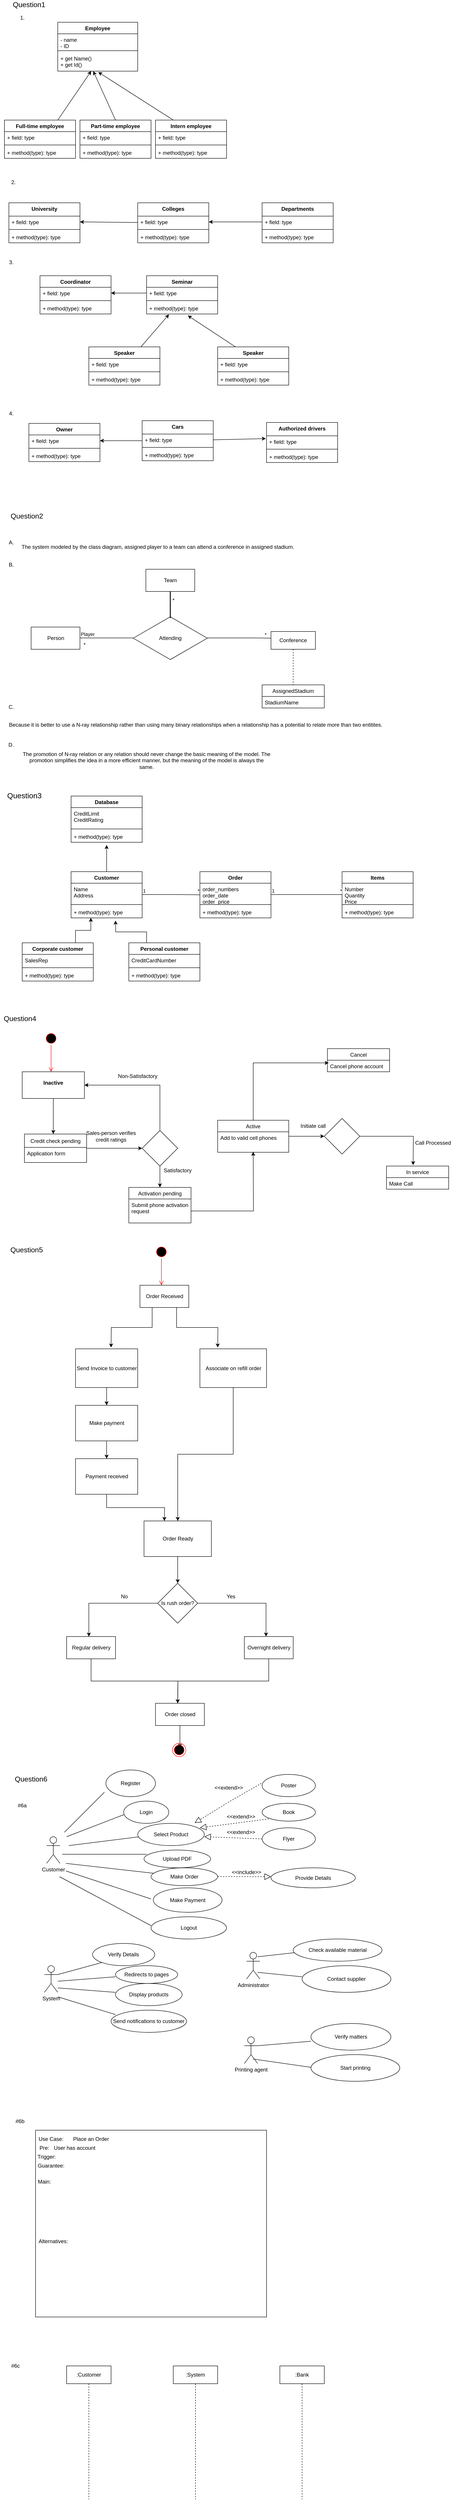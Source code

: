 <mxfile version="15.2.9" type="github">
  <diagram name="Page-1" id="929967ad-93f9-6ef4-fab6-5d389245f69c">
    <mxGraphModel dx="1038" dy="579" grid="1" gridSize="10" guides="1" tooltips="1" connect="1" arrows="1" fold="1" page="1" pageScale="1.5" pageWidth="1169" pageHeight="826" background="none" math="0" shadow="0">
      <root>
        <mxCell id="0" style=";html=1;" />
        <mxCell id="1" style=";html=1;" parent="0" />
        <mxCell id="pVyKS3Zhb-aqhYv4_YSG-1" value="&lt;font style=&quot;font-size: 16px&quot;&gt;Question1&lt;/font&gt;" style="text;html=1;resizable=0;autosize=1;align=center;verticalAlign=middle;points=[];fillColor=none;strokeColor=none;rounded=0;" parent="1" vertex="1">
          <mxGeometry x="20" y="40" width="90" height="20" as="geometry" />
        </mxCell>
        <mxCell id="pVyKS3Zhb-aqhYv4_YSG-3" value="1." style="text;html=1;resizable=0;autosize=1;align=center;verticalAlign=middle;points=[];fillColor=none;strokeColor=none;rounded=0;" parent="1" vertex="1">
          <mxGeometry x="35" y="70" width="30" height="20" as="geometry" />
        </mxCell>
        <mxCell id="pVyKS3Zhb-aqhYv4_YSG-24" value="Employee" style="swimlane;fontStyle=1;align=center;verticalAlign=top;childLayout=stackLayout;horizontal=1;startSize=26;horizontalStack=0;resizeParent=1;resizeParentMax=0;resizeLast=0;collapsible=1;marginBottom=0;" parent="1" vertex="1">
          <mxGeometry x="130" y="90" width="180" height="110" as="geometry" />
        </mxCell>
        <mxCell id="pVyKS3Zhb-aqhYv4_YSG-25" value="- name&#xa;- ID" style="text;strokeColor=none;fillColor=none;align=left;verticalAlign=top;spacingLeft=4;spacingRight=4;overflow=hidden;rotatable=0;points=[[0,0.5],[1,0.5]];portConstraint=eastwest;" parent="pVyKS3Zhb-aqhYv4_YSG-24" vertex="1">
          <mxGeometry y="26" width="180" height="34" as="geometry" />
        </mxCell>
        <mxCell id="pVyKS3Zhb-aqhYv4_YSG-26" value="" style="line;strokeWidth=1;fillColor=none;align=left;verticalAlign=middle;spacingTop=-1;spacingLeft=3;spacingRight=3;rotatable=0;labelPosition=right;points=[];portConstraint=eastwest;" parent="pVyKS3Zhb-aqhYv4_YSG-24" vertex="1">
          <mxGeometry y="60" width="180" height="8" as="geometry" />
        </mxCell>
        <mxCell id="pVyKS3Zhb-aqhYv4_YSG-27" value="+ get Name()&#xa;+ get Id()" style="text;strokeColor=none;fillColor=none;align=left;verticalAlign=top;spacingLeft=4;spacingRight=4;overflow=hidden;rotatable=0;points=[[0,0.5],[1,0.5]];portConstraint=eastwest;" parent="pVyKS3Zhb-aqhYv4_YSG-24" vertex="1">
          <mxGeometry y="68" width="180" height="42" as="geometry" />
        </mxCell>
        <mxCell id="pVyKS3Zhb-aqhYv4_YSG-68" style="edgeStyle=none;rounded=0;orthogonalLoop=1;jettySize=auto;html=1;exitX=0.25;exitY=0;exitDx=0;exitDy=0;entryX=0.507;entryY=1.052;entryDx=0;entryDy=0;entryPerimeter=0;" parent="1" source="pVyKS3Zhb-aqhYv4_YSG-32" target="pVyKS3Zhb-aqhYv4_YSG-27" edge="1">
          <mxGeometry relative="1" as="geometry" />
        </mxCell>
        <mxCell id="pVyKS3Zhb-aqhYv4_YSG-32" value="Intern employee" style="swimlane;fontStyle=1;align=center;verticalAlign=top;childLayout=stackLayout;horizontal=1;startSize=26;horizontalStack=0;resizeParent=1;resizeParentMax=0;resizeLast=0;collapsible=1;marginBottom=0;" parent="1" vertex="1">
          <mxGeometry x="350" y="310" width="160" height="86" as="geometry" />
        </mxCell>
        <mxCell id="pVyKS3Zhb-aqhYv4_YSG-33" value="+ field: type" style="text;strokeColor=none;fillColor=none;align=left;verticalAlign=top;spacingLeft=4;spacingRight=4;overflow=hidden;rotatable=0;points=[[0,0.5],[1,0.5]];portConstraint=eastwest;" parent="pVyKS3Zhb-aqhYv4_YSG-32" vertex="1">
          <mxGeometry y="26" width="160" height="26" as="geometry" />
        </mxCell>
        <mxCell id="pVyKS3Zhb-aqhYv4_YSG-34" value="" style="line;strokeWidth=1;fillColor=none;align=left;verticalAlign=middle;spacingTop=-1;spacingLeft=3;spacingRight=3;rotatable=0;labelPosition=right;points=[];portConstraint=eastwest;" parent="pVyKS3Zhb-aqhYv4_YSG-32" vertex="1">
          <mxGeometry y="52" width="160" height="8" as="geometry" />
        </mxCell>
        <mxCell id="pVyKS3Zhb-aqhYv4_YSG-35" value="+ method(type): type" style="text;strokeColor=none;fillColor=none;align=left;verticalAlign=top;spacingLeft=4;spacingRight=4;overflow=hidden;rotatable=0;points=[[0,0.5],[1,0.5]];portConstraint=eastwest;" parent="pVyKS3Zhb-aqhYv4_YSG-32" vertex="1">
          <mxGeometry y="60" width="160" height="26" as="geometry" />
        </mxCell>
        <mxCell id="pVyKS3Zhb-aqhYv4_YSG-67" style="edgeStyle=none;rounded=0;orthogonalLoop=1;jettySize=auto;html=1;exitX=0.5;exitY=0;exitDx=0;exitDy=0;" parent="1" source="pVyKS3Zhb-aqhYv4_YSG-36" edge="1">
          <mxGeometry relative="1" as="geometry">
            <mxPoint x="210" y="200" as="targetPoint" />
          </mxGeometry>
        </mxCell>
        <mxCell id="pVyKS3Zhb-aqhYv4_YSG-36" value="Part-time employee" style="swimlane;fontStyle=1;align=center;verticalAlign=top;childLayout=stackLayout;horizontal=1;startSize=26;horizontalStack=0;resizeParent=1;resizeParentMax=0;resizeLast=0;collapsible=1;marginBottom=0;" parent="1" vertex="1">
          <mxGeometry x="180" y="310" width="160" height="86" as="geometry" />
        </mxCell>
        <mxCell id="pVyKS3Zhb-aqhYv4_YSG-37" value="+ field: type" style="text;strokeColor=none;fillColor=none;align=left;verticalAlign=top;spacingLeft=4;spacingRight=4;overflow=hidden;rotatable=0;points=[[0,0.5],[1,0.5]];portConstraint=eastwest;" parent="pVyKS3Zhb-aqhYv4_YSG-36" vertex="1">
          <mxGeometry y="26" width="160" height="26" as="geometry" />
        </mxCell>
        <mxCell id="pVyKS3Zhb-aqhYv4_YSG-38" value="" style="line;strokeWidth=1;fillColor=none;align=left;verticalAlign=middle;spacingTop=-1;spacingLeft=3;spacingRight=3;rotatable=0;labelPosition=right;points=[];portConstraint=eastwest;" parent="pVyKS3Zhb-aqhYv4_YSG-36" vertex="1">
          <mxGeometry y="52" width="160" height="8" as="geometry" />
        </mxCell>
        <mxCell id="pVyKS3Zhb-aqhYv4_YSG-39" value="+ method(type): type" style="text;strokeColor=none;fillColor=none;align=left;verticalAlign=top;spacingLeft=4;spacingRight=4;overflow=hidden;rotatable=0;points=[[0,0.5],[1,0.5]];portConstraint=eastwest;" parent="pVyKS3Zhb-aqhYv4_YSG-36" vertex="1">
          <mxGeometry y="60" width="160" height="26" as="geometry" />
        </mxCell>
        <mxCell id="pVyKS3Zhb-aqhYv4_YSG-66" style="edgeStyle=none;rounded=0;orthogonalLoop=1;jettySize=auto;html=1;exitX=0.75;exitY=0;exitDx=0;exitDy=0;entryX=0.418;entryY=0.995;entryDx=0;entryDy=0;entryPerimeter=0;" parent="1" source="pVyKS3Zhb-aqhYv4_YSG-40" target="pVyKS3Zhb-aqhYv4_YSG-27" edge="1">
          <mxGeometry relative="1" as="geometry" />
        </mxCell>
        <mxCell id="pVyKS3Zhb-aqhYv4_YSG-40" value="Full-time employee" style="swimlane;fontStyle=1;align=center;verticalAlign=top;childLayout=stackLayout;horizontal=1;startSize=26;horizontalStack=0;resizeParent=1;resizeParentMax=0;resizeLast=0;collapsible=1;marginBottom=0;" parent="1" vertex="1">
          <mxGeometry x="10" y="310" width="160" height="86" as="geometry" />
        </mxCell>
        <mxCell id="pVyKS3Zhb-aqhYv4_YSG-41" value="+ field: type" style="text;strokeColor=none;fillColor=none;align=left;verticalAlign=top;spacingLeft=4;spacingRight=4;overflow=hidden;rotatable=0;points=[[0,0.5],[1,0.5]];portConstraint=eastwest;" parent="pVyKS3Zhb-aqhYv4_YSG-40" vertex="1">
          <mxGeometry y="26" width="160" height="26" as="geometry" />
        </mxCell>
        <mxCell id="pVyKS3Zhb-aqhYv4_YSG-42" value="" style="line;strokeWidth=1;fillColor=none;align=left;verticalAlign=middle;spacingTop=-1;spacingLeft=3;spacingRight=3;rotatable=0;labelPosition=right;points=[];portConstraint=eastwest;" parent="pVyKS3Zhb-aqhYv4_YSG-40" vertex="1">
          <mxGeometry y="52" width="160" height="8" as="geometry" />
        </mxCell>
        <mxCell id="pVyKS3Zhb-aqhYv4_YSG-43" value="+ method(type): type" style="text;strokeColor=none;fillColor=none;align=left;verticalAlign=top;spacingLeft=4;spacingRight=4;overflow=hidden;rotatable=0;points=[[0,0.5],[1,0.5]];portConstraint=eastwest;" parent="pVyKS3Zhb-aqhYv4_YSG-40" vertex="1">
          <mxGeometry y="60" width="160" height="26" as="geometry" />
        </mxCell>
        <mxCell id="pVyKS3Zhb-aqhYv4_YSG-44" value="2." style="text;html=1;resizable=0;autosize=1;align=center;verticalAlign=middle;points=[];fillColor=none;strokeColor=none;rounded=0;" parent="1" vertex="1">
          <mxGeometry x="15" y="440" width="30" height="20" as="geometry" />
        </mxCell>
        <mxCell id="pVyKS3Zhb-aqhYv4_YSG-45" value="University" style="swimlane;fontStyle=1;align=center;verticalAlign=top;childLayout=stackLayout;horizontal=1;startSize=30;horizontalStack=0;resizeParent=1;resizeParentMax=0;resizeLast=0;collapsible=1;marginBottom=0;" parent="1" vertex="1">
          <mxGeometry x="20" y="496" width="160" height="90" as="geometry" />
        </mxCell>
        <mxCell id="pVyKS3Zhb-aqhYv4_YSG-46" value="+ field: type" style="text;strokeColor=none;fillColor=none;align=left;verticalAlign=top;spacingLeft=4;spacingRight=4;overflow=hidden;rotatable=0;points=[[0,0.5],[1,0.5]];portConstraint=eastwest;" parent="pVyKS3Zhb-aqhYv4_YSG-45" vertex="1">
          <mxGeometry y="30" width="160" height="26" as="geometry" />
        </mxCell>
        <mxCell id="pVyKS3Zhb-aqhYv4_YSG-47" value="" style="line;strokeWidth=1;fillColor=none;align=left;verticalAlign=middle;spacingTop=-1;spacingLeft=3;spacingRight=3;rotatable=0;labelPosition=right;points=[];portConstraint=eastwest;" parent="pVyKS3Zhb-aqhYv4_YSG-45" vertex="1">
          <mxGeometry y="56" width="160" height="8" as="geometry" />
        </mxCell>
        <mxCell id="pVyKS3Zhb-aqhYv4_YSG-48" value="+ method(type): type" style="text;strokeColor=none;fillColor=none;align=left;verticalAlign=top;spacingLeft=4;spacingRight=4;overflow=hidden;rotatable=0;points=[[0,0.5],[1,0.5]];portConstraint=eastwest;" parent="pVyKS3Zhb-aqhYv4_YSG-45" vertex="1">
          <mxGeometry y="64" width="160" height="26" as="geometry" />
        </mxCell>
        <mxCell id="pVyKS3Zhb-aqhYv4_YSG-61" style="edgeStyle=none;rounded=0;orthogonalLoop=1;jettySize=auto;html=1;entryX=1;entryY=0.5;entryDx=0;entryDy=0;" parent="1" source="pVyKS3Zhb-aqhYv4_YSG-49" target="pVyKS3Zhb-aqhYv4_YSG-46" edge="1">
          <mxGeometry relative="1" as="geometry" />
        </mxCell>
        <mxCell id="pVyKS3Zhb-aqhYv4_YSG-49" value="Colleges" style="swimlane;fontStyle=1;align=center;verticalAlign=top;childLayout=stackLayout;horizontal=1;startSize=30;horizontalStack=0;resizeParent=1;resizeParentMax=0;resizeLast=0;collapsible=1;marginBottom=0;" parent="1" vertex="1">
          <mxGeometry x="310" y="496" width="160" height="90" as="geometry" />
        </mxCell>
        <mxCell id="pVyKS3Zhb-aqhYv4_YSG-50" value="+ field: type" style="text;strokeColor=none;fillColor=none;align=left;verticalAlign=top;spacingLeft=4;spacingRight=4;overflow=hidden;rotatable=0;points=[[0,0.5],[1,0.5]];portConstraint=eastwest;" parent="pVyKS3Zhb-aqhYv4_YSG-49" vertex="1">
          <mxGeometry y="30" width="160" height="26" as="geometry" />
        </mxCell>
        <mxCell id="pVyKS3Zhb-aqhYv4_YSG-51" value="" style="line;strokeWidth=1;fillColor=none;align=left;verticalAlign=middle;spacingTop=-1;spacingLeft=3;spacingRight=3;rotatable=0;labelPosition=right;points=[];portConstraint=eastwest;" parent="pVyKS3Zhb-aqhYv4_YSG-49" vertex="1">
          <mxGeometry y="56" width="160" height="8" as="geometry" />
        </mxCell>
        <mxCell id="pVyKS3Zhb-aqhYv4_YSG-52" value="+ method(type): type" style="text;strokeColor=none;fillColor=none;align=left;verticalAlign=top;spacingLeft=4;spacingRight=4;overflow=hidden;rotatable=0;points=[[0,0.5],[1,0.5]];portConstraint=eastwest;" parent="pVyKS3Zhb-aqhYv4_YSG-49" vertex="1">
          <mxGeometry y="64" width="160" height="26" as="geometry" />
        </mxCell>
        <mxCell id="pVyKS3Zhb-aqhYv4_YSG-54" value="Departments" style="swimlane;fontStyle=1;align=center;verticalAlign=top;childLayout=stackLayout;horizontal=1;startSize=30;horizontalStack=0;resizeParent=1;resizeParentMax=0;resizeLast=0;collapsible=1;marginBottom=0;" parent="1" vertex="1">
          <mxGeometry x="590" y="496" width="160" height="90" as="geometry" />
        </mxCell>
        <mxCell id="pVyKS3Zhb-aqhYv4_YSG-55" value="+ field: type" style="text;strokeColor=none;fillColor=none;align=left;verticalAlign=top;spacingLeft=4;spacingRight=4;overflow=hidden;rotatable=0;points=[[0,0.5],[1,0.5]];portConstraint=eastwest;" parent="pVyKS3Zhb-aqhYv4_YSG-54" vertex="1">
          <mxGeometry y="30" width="160" height="26" as="geometry" />
        </mxCell>
        <mxCell id="pVyKS3Zhb-aqhYv4_YSG-56" value="" style="line;strokeWidth=1;fillColor=none;align=left;verticalAlign=middle;spacingTop=-1;spacingLeft=3;spacingRight=3;rotatable=0;labelPosition=right;points=[];portConstraint=eastwest;" parent="pVyKS3Zhb-aqhYv4_YSG-54" vertex="1">
          <mxGeometry y="56" width="160" height="8" as="geometry" />
        </mxCell>
        <mxCell id="pVyKS3Zhb-aqhYv4_YSG-57" value="+ method(type): type" style="text;strokeColor=none;fillColor=none;align=left;verticalAlign=top;spacingLeft=4;spacingRight=4;overflow=hidden;rotatable=0;points=[[0,0.5],[1,0.5]];portConstraint=eastwest;" parent="pVyKS3Zhb-aqhYv4_YSG-54" vertex="1">
          <mxGeometry y="64" width="160" height="26" as="geometry" />
        </mxCell>
        <mxCell id="pVyKS3Zhb-aqhYv4_YSG-62" style="edgeStyle=none;rounded=0;orthogonalLoop=1;jettySize=auto;html=1;entryX=1;entryY=0.5;entryDx=0;entryDy=0;" parent="1" source="pVyKS3Zhb-aqhYv4_YSG-55" target="pVyKS3Zhb-aqhYv4_YSG-50" edge="1">
          <mxGeometry relative="1" as="geometry" />
        </mxCell>
        <mxCell id="pVyKS3Zhb-aqhYv4_YSG-63" value="3." style="text;html=1;resizable=0;autosize=1;align=center;verticalAlign=middle;points=[];fillColor=none;strokeColor=none;rounded=0;" parent="1" vertex="1">
          <mxGeometry x="10" y="620" width="30" height="20" as="geometry" />
        </mxCell>
        <mxCell id="pVyKS3Zhb-aqhYv4_YSG-69" value="Coordinator" style="swimlane;fontStyle=1;align=center;verticalAlign=top;childLayout=stackLayout;horizontal=1;startSize=26;horizontalStack=0;resizeParent=1;resizeParentMax=0;resizeLast=0;collapsible=1;marginBottom=0;" parent="1" vertex="1">
          <mxGeometry x="90" y="660" width="160" height="86" as="geometry" />
        </mxCell>
        <mxCell id="pVyKS3Zhb-aqhYv4_YSG-70" value="+ field: type" style="text;strokeColor=none;fillColor=none;align=left;verticalAlign=top;spacingLeft=4;spacingRight=4;overflow=hidden;rotatable=0;points=[[0,0.5],[1,0.5]];portConstraint=eastwest;" parent="pVyKS3Zhb-aqhYv4_YSG-69" vertex="1">
          <mxGeometry y="26" width="160" height="26" as="geometry" />
        </mxCell>
        <mxCell id="pVyKS3Zhb-aqhYv4_YSG-71" value="" style="line;strokeWidth=1;fillColor=none;align=left;verticalAlign=middle;spacingTop=-1;spacingLeft=3;spacingRight=3;rotatable=0;labelPosition=right;points=[];portConstraint=eastwest;" parent="pVyKS3Zhb-aqhYv4_YSG-69" vertex="1">
          <mxGeometry y="52" width="160" height="8" as="geometry" />
        </mxCell>
        <mxCell id="pVyKS3Zhb-aqhYv4_YSG-72" value="+ method(type): type" style="text;strokeColor=none;fillColor=none;align=left;verticalAlign=top;spacingLeft=4;spacingRight=4;overflow=hidden;rotatable=0;points=[[0,0.5],[1,0.5]];portConstraint=eastwest;" parent="pVyKS3Zhb-aqhYv4_YSG-69" vertex="1">
          <mxGeometry y="60" width="160" height="26" as="geometry" />
        </mxCell>
        <mxCell id="pVyKS3Zhb-aqhYv4_YSG-89" style="edgeStyle=none;rounded=0;orthogonalLoop=1;jettySize=auto;html=1;entryX=0.315;entryY=1.038;entryDx=0;entryDy=0;entryPerimeter=0;" parent="1" source="pVyKS3Zhb-aqhYv4_YSG-77" target="pVyKS3Zhb-aqhYv4_YSG-88" edge="1">
          <mxGeometry relative="1" as="geometry" />
        </mxCell>
        <mxCell id="pVyKS3Zhb-aqhYv4_YSG-77" value="Speaker" style="swimlane;fontStyle=1;align=center;verticalAlign=top;childLayout=stackLayout;horizontal=1;startSize=26;horizontalStack=0;resizeParent=1;resizeParentMax=0;resizeLast=0;collapsible=1;marginBottom=0;" parent="1" vertex="1">
          <mxGeometry x="200" y="820" width="160" height="86" as="geometry" />
        </mxCell>
        <mxCell id="pVyKS3Zhb-aqhYv4_YSG-78" value="+ field: type" style="text;strokeColor=none;fillColor=none;align=left;verticalAlign=top;spacingLeft=4;spacingRight=4;overflow=hidden;rotatable=0;points=[[0,0.5],[1,0.5]];portConstraint=eastwest;" parent="pVyKS3Zhb-aqhYv4_YSG-77" vertex="1">
          <mxGeometry y="26" width="160" height="26" as="geometry" />
        </mxCell>
        <mxCell id="pVyKS3Zhb-aqhYv4_YSG-79" value="" style="line;strokeWidth=1;fillColor=none;align=left;verticalAlign=middle;spacingTop=-1;spacingLeft=3;spacingRight=3;rotatable=0;labelPosition=right;points=[];portConstraint=eastwest;" parent="pVyKS3Zhb-aqhYv4_YSG-77" vertex="1">
          <mxGeometry y="52" width="160" height="8" as="geometry" />
        </mxCell>
        <mxCell id="pVyKS3Zhb-aqhYv4_YSG-80" value="+ method(type): type" style="text;strokeColor=none;fillColor=none;align=left;verticalAlign=top;spacingLeft=4;spacingRight=4;overflow=hidden;rotatable=0;points=[[0,0.5],[1,0.5]];portConstraint=eastwest;" parent="pVyKS3Zhb-aqhYv4_YSG-77" vertex="1">
          <mxGeometry y="60" width="160" height="26" as="geometry" />
        </mxCell>
        <mxCell id="pVyKS3Zhb-aqhYv4_YSG-90" style="edgeStyle=none;rounded=0;orthogonalLoop=1;jettySize=auto;html=1;exitX=0.25;exitY=0;exitDx=0;exitDy=0;entryX=0.58;entryY=1.131;entryDx=0;entryDy=0;entryPerimeter=0;" parent="1" source="pVyKS3Zhb-aqhYv4_YSG-81" target="pVyKS3Zhb-aqhYv4_YSG-88" edge="1">
          <mxGeometry relative="1" as="geometry" />
        </mxCell>
        <mxCell id="pVyKS3Zhb-aqhYv4_YSG-81" value="Speaker" style="swimlane;fontStyle=1;align=center;verticalAlign=top;childLayout=stackLayout;horizontal=1;startSize=26;horizontalStack=0;resizeParent=1;resizeParentMax=0;resizeLast=0;collapsible=1;marginBottom=0;" parent="1" vertex="1">
          <mxGeometry x="490" y="820" width="160" height="86" as="geometry" />
        </mxCell>
        <mxCell id="pVyKS3Zhb-aqhYv4_YSG-82" value="+ field: type" style="text;strokeColor=none;fillColor=none;align=left;verticalAlign=top;spacingLeft=4;spacingRight=4;overflow=hidden;rotatable=0;points=[[0,0.5],[1,0.5]];portConstraint=eastwest;" parent="pVyKS3Zhb-aqhYv4_YSG-81" vertex="1">
          <mxGeometry y="26" width="160" height="26" as="geometry" />
        </mxCell>
        <mxCell id="pVyKS3Zhb-aqhYv4_YSG-83" value="" style="line;strokeWidth=1;fillColor=none;align=left;verticalAlign=middle;spacingTop=-1;spacingLeft=3;spacingRight=3;rotatable=0;labelPosition=right;points=[];portConstraint=eastwest;" parent="pVyKS3Zhb-aqhYv4_YSG-81" vertex="1">
          <mxGeometry y="52" width="160" height="8" as="geometry" />
        </mxCell>
        <mxCell id="pVyKS3Zhb-aqhYv4_YSG-84" value="+ method(type): type" style="text;strokeColor=none;fillColor=none;align=left;verticalAlign=top;spacingLeft=4;spacingRight=4;overflow=hidden;rotatable=0;points=[[0,0.5],[1,0.5]];portConstraint=eastwest;" parent="pVyKS3Zhb-aqhYv4_YSG-81" vertex="1">
          <mxGeometry y="60" width="160" height="26" as="geometry" />
        </mxCell>
        <mxCell id="pVyKS3Zhb-aqhYv4_YSG-85" value="Seminar" style="swimlane;fontStyle=1;align=center;verticalAlign=top;childLayout=stackLayout;horizontal=1;startSize=26;horizontalStack=0;resizeParent=1;resizeParentMax=0;resizeLast=0;collapsible=1;marginBottom=0;" parent="1" vertex="1">
          <mxGeometry x="330" y="660" width="160" height="86" as="geometry" />
        </mxCell>
        <mxCell id="pVyKS3Zhb-aqhYv4_YSG-86" value="+ field: type" style="text;strokeColor=none;fillColor=none;align=left;verticalAlign=top;spacingLeft=4;spacingRight=4;overflow=hidden;rotatable=0;points=[[0,0.5],[1,0.5]];portConstraint=eastwest;" parent="pVyKS3Zhb-aqhYv4_YSG-85" vertex="1">
          <mxGeometry y="26" width="160" height="26" as="geometry" />
        </mxCell>
        <mxCell id="pVyKS3Zhb-aqhYv4_YSG-87" value="" style="line;strokeWidth=1;fillColor=none;align=left;verticalAlign=middle;spacingTop=-1;spacingLeft=3;spacingRight=3;rotatable=0;labelPosition=right;points=[];portConstraint=eastwest;" parent="pVyKS3Zhb-aqhYv4_YSG-85" vertex="1">
          <mxGeometry y="52" width="160" height="8" as="geometry" />
        </mxCell>
        <mxCell id="pVyKS3Zhb-aqhYv4_YSG-88" value="+ method(type): type" style="text;strokeColor=none;fillColor=none;align=left;verticalAlign=top;spacingLeft=4;spacingRight=4;overflow=hidden;rotatable=0;points=[[0,0.5],[1,0.5]];portConstraint=eastwest;" parent="pVyKS3Zhb-aqhYv4_YSG-85" vertex="1">
          <mxGeometry y="60" width="160" height="26" as="geometry" />
        </mxCell>
        <mxCell id="pVyKS3Zhb-aqhYv4_YSG-91" style="edgeStyle=none;rounded=0;orthogonalLoop=1;jettySize=auto;html=1;exitX=0;exitY=0.5;exitDx=0;exitDy=0;entryX=1;entryY=0.5;entryDx=0;entryDy=0;" parent="1" source="pVyKS3Zhb-aqhYv4_YSG-86" target="pVyKS3Zhb-aqhYv4_YSG-70" edge="1">
          <mxGeometry relative="1" as="geometry" />
        </mxCell>
        <mxCell id="pVyKS3Zhb-aqhYv4_YSG-92" value="4." style="text;html=1;resizable=0;autosize=1;align=center;verticalAlign=middle;points=[];fillColor=none;strokeColor=none;rounded=0;" parent="1" vertex="1">
          <mxGeometry x="10" y="960" width="30" height="20" as="geometry" />
        </mxCell>
        <mxCell id="pVyKS3Zhb-aqhYv4_YSG-111" style="edgeStyle=none;rounded=0;orthogonalLoop=1;jettySize=auto;html=1;entryX=1;entryY=0.5;entryDx=0;entryDy=0;" parent="1" source="pVyKS3Zhb-aqhYv4_YSG-93" target="pVyKS3Zhb-aqhYv4_YSG-98" edge="1">
          <mxGeometry relative="1" as="geometry" />
        </mxCell>
        <mxCell id="pVyKS3Zhb-aqhYv4_YSG-93" value="Cars" style="swimlane;fontStyle=1;align=center;verticalAlign=top;childLayout=stackLayout;horizontal=1;startSize=30;horizontalStack=0;resizeParent=1;resizeParentMax=0;resizeLast=0;collapsible=1;marginBottom=0;" parent="1" vertex="1">
          <mxGeometry x="320" y="986" width="160" height="90" as="geometry" />
        </mxCell>
        <mxCell id="pVyKS3Zhb-aqhYv4_YSG-94" value="+ field: type" style="text;strokeColor=none;fillColor=none;align=left;verticalAlign=top;spacingLeft=4;spacingRight=4;overflow=hidden;rotatable=0;points=[[0,0.5],[1,0.5]];portConstraint=eastwest;" parent="pVyKS3Zhb-aqhYv4_YSG-93" vertex="1">
          <mxGeometry y="30" width="160" height="26" as="geometry" />
        </mxCell>
        <mxCell id="pVyKS3Zhb-aqhYv4_YSG-95" value="" style="line;strokeWidth=1;fillColor=none;align=left;verticalAlign=middle;spacingTop=-1;spacingLeft=3;spacingRight=3;rotatable=0;labelPosition=right;points=[];portConstraint=eastwest;" parent="pVyKS3Zhb-aqhYv4_YSG-93" vertex="1">
          <mxGeometry y="56" width="160" height="8" as="geometry" />
        </mxCell>
        <mxCell id="pVyKS3Zhb-aqhYv4_YSG-96" value="+ method(type): type" style="text;strokeColor=none;fillColor=none;align=left;verticalAlign=top;spacingLeft=4;spacingRight=4;overflow=hidden;rotatable=0;points=[[0,0.5],[1,0.5]];portConstraint=eastwest;" parent="pVyKS3Zhb-aqhYv4_YSG-93" vertex="1">
          <mxGeometry y="64" width="160" height="26" as="geometry" />
        </mxCell>
        <mxCell id="pVyKS3Zhb-aqhYv4_YSG-97" value="Owner" style="swimlane;fontStyle=1;align=center;verticalAlign=top;childLayout=stackLayout;horizontal=1;startSize=26;horizontalStack=0;resizeParent=1;resizeParentMax=0;resizeLast=0;collapsible=1;marginBottom=0;" parent="1" vertex="1">
          <mxGeometry x="65" y="992" width="160" height="86" as="geometry" />
        </mxCell>
        <mxCell id="pVyKS3Zhb-aqhYv4_YSG-98" value="+ field: type" style="text;strokeColor=none;fillColor=none;align=left;verticalAlign=top;spacingLeft=4;spacingRight=4;overflow=hidden;rotatable=0;points=[[0,0.5],[1,0.5]];portConstraint=eastwest;" parent="pVyKS3Zhb-aqhYv4_YSG-97" vertex="1">
          <mxGeometry y="26" width="160" height="26" as="geometry" />
        </mxCell>
        <mxCell id="pVyKS3Zhb-aqhYv4_YSG-99" value="" style="line;strokeWidth=1;fillColor=none;align=left;verticalAlign=middle;spacingTop=-1;spacingLeft=3;spacingRight=3;rotatable=0;labelPosition=right;points=[];portConstraint=eastwest;" parent="pVyKS3Zhb-aqhYv4_YSG-97" vertex="1">
          <mxGeometry y="52" width="160" height="8" as="geometry" />
        </mxCell>
        <mxCell id="pVyKS3Zhb-aqhYv4_YSG-100" value="+ method(type): type" style="text;strokeColor=none;fillColor=none;align=left;verticalAlign=top;spacingLeft=4;spacingRight=4;overflow=hidden;rotatable=0;points=[[0,0.5],[1,0.5]];portConstraint=eastwest;" parent="pVyKS3Zhb-aqhYv4_YSG-97" vertex="1">
          <mxGeometry y="60" width="160" height="26" as="geometry" />
        </mxCell>
        <mxCell id="pVyKS3Zhb-aqhYv4_YSG-101" value="Authorized drivers" style="swimlane;fontStyle=1;align=center;verticalAlign=top;childLayout=stackLayout;horizontal=1;startSize=30;horizontalStack=0;resizeParent=1;resizeParentMax=0;resizeLast=0;collapsible=1;marginBottom=0;" parent="1" vertex="1">
          <mxGeometry x="600" y="990" width="160" height="90" as="geometry" />
        </mxCell>
        <mxCell id="pVyKS3Zhb-aqhYv4_YSG-102" value="+ field: type" style="text;strokeColor=none;fillColor=none;align=left;verticalAlign=top;spacingLeft=4;spacingRight=4;overflow=hidden;rotatable=0;points=[[0,0.5],[1,0.5]];portConstraint=eastwest;" parent="pVyKS3Zhb-aqhYv4_YSG-101" vertex="1">
          <mxGeometry y="30" width="160" height="26" as="geometry" />
        </mxCell>
        <mxCell id="pVyKS3Zhb-aqhYv4_YSG-103" value="" style="line;strokeWidth=1;fillColor=none;align=left;verticalAlign=middle;spacingTop=-1;spacingLeft=3;spacingRight=3;rotatable=0;labelPosition=right;points=[];portConstraint=eastwest;" parent="pVyKS3Zhb-aqhYv4_YSG-101" vertex="1">
          <mxGeometry y="56" width="160" height="8" as="geometry" />
        </mxCell>
        <mxCell id="pVyKS3Zhb-aqhYv4_YSG-104" value="+ method(type): type" style="text;strokeColor=none;fillColor=none;align=left;verticalAlign=top;spacingLeft=4;spacingRight=4;overflow=hidden;rotatable=0;points=[[0,0.5],[1,0.5]];portConstraint=eastwest;" parent="pVyKS3Zhb-aqhYv4_YSG-101" vertex="1">
          <mxGeometry y="64" width="160" height="26" as="geometry" />
        </mxCell>
        <mxCell id="pVyKS3Zhb-aqhYv4_YSG-113" value="&lt;font style=&quot;font-size: 16px&quot;&gt;Question2&lt;/font&gt;" style="text;html=1;resizable=0;autosize=1;align=center;verticalAlign=middle;points=[];fillColor=none;strokeColor=none;rounded=0;" parent="1" vertex="1">
          <mxGeometry x="15" y="1190" width="90" height="20" as="geometry" />
        </mxCell>
        <mxCell id="pVyKS3Zhb-aqhYv4_YSG-114" value="A." style="text;html=1;resizable=0;autosize=1;align=center;verticalAlign=middle;points=[];fillColor=none;strokeColor=none;rounded=0;" parent="1" vertex="1">
          <mxGeometry x="10" y="1250" width="30" height="20" as="geometry" />
        </mxCell>
        <mxCell id="pVyKS3Zhb-aqhYv4_YSG-116" value="The system modeled by the class diagram, assigned player to a team can attend a conference in assigned stadium." style="text;html=1;resizable=0;autosize=1;align=center;verticalAlign=middle;points=[];fillColor=none;strokeColor=none;rounded=0;" parent="1" vertex="1">
          <mxGeometry x="40" y="1260" width="630" height="20" as="geometry" />
        </mxCell>
        <mxCell id="pVyKS3Zhb-aqhYv4_YSG-117" value="B." style="text;html=1;resizable=0;autosize=1;align=center;verticalAlign=middle;points=[];fillColor=none;strokeColor=none;rounded=0;" parent="1" vertex="1">
          <mxGeometry x="10" y="1300" width="30" height="20" as="geometry" />
        </mxCell>
        <mxCell id="pVyKS3Zhb-aqhYv4_YSG-119" value="Team" style="html=1;" parent="1" vertex="1">
          <mxGeometry x="328.34" y="1320" width="110" height="50" as="geometry" />
        </mxCell>
        <mxCell id="pVyKS3Zhb-aqhYv4_YSG-120" value="Person" style="html=1;" parent="1" vertex="1">
          <mxGeometry x="70" y="1450" width="110" height="50" as="geometry" />
        </mxCell>
        <mxCell id="pVyKS3Zhb-aqhYv4_YSG-122" value="Attending" style="html=1;whiteSpace=wrap;aspect=fixed;shape=isoRectangle;" parent="1" vertex="1">
          <mxGeometry x="300" y="1425" width="166.67" height="100" as="geometry" />
        </mxCell>
        <mxCell id="pVyKS3Zhb-aqhYv4_YSG-123" style="edgeStyle=none;rounded=0;orthogonalLoop=1;jettySize=auto;html=1;entryX=0.516;entryY=-0.002;entryDx=0;entryDy=0;entryPerimeter=0;" parent="1" source="pVyKS3Zhb-aqhYv4_YSG-122" target="pVyKS3Zhb-aqhYv4_YSG-122" edge="1">
          <mxGeometry relative="1" as="geometry" />
        </mxCell>
        <mxCell id="pVyKS3Zhb-aqhYv4_YSG-126" style="edgeStyle=none;rounded=0;orthogonalLoop=1;jettySize=auto;html=1;exitX=1;exitY=0.5;exitDx=0;exitDy=0;entryX=-0.01;entryY=0.238;entryDx=0;entryDy=0;entryPerimeter=0;" parent="1" source="pVyKS3Zhb-aqhYv4_YSG-94" target="pVyKS3Zhb-aqhYv4_YSG-102" edge="1">
          <mxGeometry relative="1" as="geometry" />
        </mxCell>
        <mxCell id="pVyKS3Zhb-aqhYv4_YSG-127" value="" style="line;strokeWidth=2;direction=south;html=1;" parent="1" vertex="1">
          <mxGeometry x="378.34" y="1370" width="10" height="60" as="geometry" />
        </mxCell>
        <mxCell id="pVyKS3Zhb-aqhYv4_YSG-128" value="" style="endArrow=none;html=1;edgeStyle=orthogonalEdgeStyle;" parent="1" edge="1">
          <mxGeometry relative="1" as="geometry">
            <mxPoint x="180" y="1474.5" as="sourcePoint" />
            <mxPoint x="300" y="1474.5" as="targetPoint" />
            <Array as="points">
              <mxPoint x="190" y="1475" />
              <mxPoint x="190" y="1475" />
            </Array>
          </mxGeometry>
        </mxCell>
        <mxCell id="pVyKS3Zhb-aqhYv4_YSG-129" value="Player" style="edgeLabel;resizable=0;html=1;align=left;verticalAlign=bottom;" parent="pVyKS3Zhb-aqhYv4_YSG-128" connectable="0" vertex="1">
          <mxGeometry x="-1" relative="1" as="geometry" />
        </mxCell>
        <mxCell id="pVyKS3Zhb-aqhYv4_YSG-134" value="*" style="text;html=1;align=center;verticalAlign=middle;resizable=0;points=[];autosize=1;strokeColor=none;fillColor=none;" parent="1" vertex="1">
          <mxGeometry x="180" y="1480" width="20" height="20" as="geometry" />
        </mxCell>
        <mxCell id="pVyKS3Zhb-aqhYv4_YSG-135" value="" style="endArrow=none;html=1;edgeStyle=orthogonalEdgeStyle;" parent="1" edge="1">
          <mxGeometry relative="1" as="geometry">
            <mxPoint x="466.67" y="1474.5" as="sourcePoint" />
            <mxPoint x="610" y="1475" as="targetPoint" />
            <Array as="points">
              <mxPoint x="576.67" y="1474.5" />
              <mxPoint x="576.67" y="1474.5" />
            </Array>
          </mxGeometry>
        </mxCell>
        <mxCell id="pVyKS3Zhb-aqhYv4_YSG-137" value="*" style="edgeLabel;resizable=0;html=1;align=right;verticalAlign=bottom;" parent="pVyKS3Zhb-aqhYv4_YSG-135" connectable="0" vertex="1">
          <mxGeometry x="1" relative="1" as="geometry">
            <mxPoint x="-10" as="offset" />
          </mxGeometry>
        </mxCell>
        <mxCell id="pVyKS3Zhb-aqhYv4_YSG-140" value="*" style="text;html=1;resizable=0;autosize=1;align=center;verticalAlign=middle;points=[];fillColor=none;strokeColor=none;rounded=0;" parent="1" vertex="1">
          <mxGeometry x="380" y="1380" width="20" height="20" as="geometry" />
        </mxCell>
        <mxCell id="pVyKS3Zhb-aqhYv4_YSG-141" value="Conference" style="shape=umlLifeline;perimeter=lifelinePerimeter;whiteSpace=wrap;html=1;container=1;collapsible=0;recursiveResize=0;outlineConnect=0;" parent="1" vertex="1">
          <mxGeometry x="610" y="1460" width="100" height="120" as="geometry" />
        </mxCell>
        <mxCell id="pVyKS3Zhb-aqhYv4_YSG-142" value="AssignedStadium" style="swimlane;fontStyle=0;childLayout=stackLayout;horizontal=1;startSize=26;fillColor=none;horizontalStack=0;resizeParent=1;resizeParentMax=0;resizeLast=0;collapsible=1;marginBottom=0;" parent="1" vertex="1">
          <mxGeometry x="590" y="1580" width="140" height="52" as="geometry" />
        </mxCell>
        <mxCell id="pVyKS3Zhb-aqhYv4_YSG-143" value="StadiumName" style="text;strokeColor=none;fillColor=none;align=left;verticalAlign=top;spacingLeft=4;spacingRight=4;overflow=hidden;rotatable=0;points=[[0,0.5],[1,0.5]];portConstraint=eastwest;" parent="pVyKS3Zhb-aqhYv4_YSG-142" vertex="1">
          <mxGeometry y="26" width="140" height="26" as="geometry" />
        </mxCell>
        <mxCell id="pVyKS3Zhb-aqhYv4_YSG-146" value="C." style="text;html=1;resizable=0;autosize=1;align=center;verticalAlign=middle;points=[];fillColor=none;strokeColor=none;rounded=0;" parent="1" vertex="1">
          <mxGeometry x="10" y="1620" width="30" height="20" as="geometry" />
        </mxCell>
        <mxCell id="pVyKS3Zhb-aqhYv4_YSG-147" value="Because it is better to use a N-ray relationship rather than using many binary relationships when a relationship has a potential to relate more than two entitites." style="text;html=1;resizable=0;autosize=1;align=center;verticalAlign=middle;points=[];fillColor=none;strokeColor=none;rounded=0;" parent="1" vertex="1">
          <mxGeometry x="10" y="1660" width="860" height="20" as="geometry" />
        </mxCell>
        <mxCell id="pVyKS3Zhb-aqhYv4_YSG-148" value="D." style="text;html=1;strokeColor=none;fillColor=none;align=center;verticalAlign=middle;whiteSpace=wrap;rounded=0;" parent="1" vertex="1">
          <mxGeometry y="1700" width="50" height="30" as="geometry" />
        </mxCell>
        <mxCell id="pVyKS3Zhb-aqhYv4_YSG-152" value="The promotion of N-ray relation or any relation should never change the basic meaning of the model. The promotion simplifies the idea in a more efficient manner, but the meaning of the model is always the same." style="text;html=1;strokeColor=none;fillColor=none;align=center;verticalAlign=middle;whiteSpace=wrap;rounded=0;" parent="1" vertex="1">
          <mxGeometry x="50" y="1710" width="560" height="80" as="geometry" />
        </mxCell>
        <mxCell id="bFDiG3mFqnvv7vtNkbEJ-1" value="&lt;font style=&quot;font-size: 17px&quot;&gt;Question3&lt;/font&gt;" style="text;html=1;strokeColor=none;fillColor=none;align=center;verticalAlign=middle;whiteSpace=wrap;rounded=0;" parent="1" vertex="1">
          <mxGeometry x="20" y="1820" width="70" height="20" as="geometry" />
        </mxCell>
        <mxCell id="bFDiG3mFqnvv7vtNkbEJ-2" value="Order" style="swimlane;fontStyle=1;align=center;verticalAlign=top;childLayout=stackLayout;horizontal=1;startSize=26;horizontalStack=0;resizeParent=1;resizeParentMax=0;resizeLast=0;collapsible=1;marginBottom=0;" parent="1" vertex="1">
          <mxGeometry x="450" y="2000" width="160" height="104" as="geometry" />
        </mxCell>
        <mxCell id="bFDiG3mFqnvv7vtNkbEJ-3" value="order_numbers&#xa;order_date&#xa;order_price" style="text;strokeColor=none;fillColor=none;align=left;verticalAlign=top;spacingLeft=4;spacingRight=4;overflow=hidden;rotatable=0;points=[[0,0.5],[1,0.5]];portConstraint=eastwest;" parent="bFDiG3mFqnvv7vtNkbEJ-2" vertex="1">
          <mxGeometry y="26" width="160" height="44" as="geometry" />
        </mxCell>
        <mxCell id="bFDiG3mFqnvv7vtNkbEJ-4" value="" style="line;strokeWidth=1;fillColor=none;align=left;verticalAlign=middle;spacingTop=-1;spacingLeft=3;spacingRight=3;rotatable=0;labelPosition=right;points=[];portConstraint=eastwest;" parent="bFDiG3mFqnvv7vtNkbEJ-2" vertex="1">
          <mxGeometry y="70" width="160" height="8" as="geometry" />
        </mxCell>
        <mxCell id="bFDiG3mFqnvv7vtNkbEJ-5" value="+ method(type): type" style="text;strokeColor=none;fillColor=none;align=left;verticalAlign=top;spacingLeft=4;spacingRight=4;overflow=hidden;rotatable=0;points=[[0,0.5],[1,0.5]];portConstraint=eastwest;" parent="bFDiG3mFqnvv7vtNkbEJ-2" vertex="1">
          <mxGeometry y="78" width="160" height="26" as="geometry" />
        </mxCell>
        <mxCell id="bFDiG3mFqnvv7vtNkbEJ-6" value="Items" style="swimlane;fontStyle=1;align=center;verticalAlign=top;childLayout=stackLayout;horizontal=1;startSize=26;horizontalStack=0;resizeParent=1;resizeParentMax=0;resizeLast=0;collapsible=1;marginBottom=0;" parent="1" vertex="1">
          <mxGeometry x="770" y="2000" width="160" height="104" as="geometry" />
        </mxCell>
        <mxCell id="bFDiG3mFqnvv7vtNkbEJ-33" value="Number&#xa;Quantity&#xa;Price" style="text;strokeColor=none;fillColor=none;align=left;verticalAlign=top;spacingLeft=4;spacingRight=4;overflow=hidden;rotatable=0;points=[[0,0.5],[1,0.5]];portConstraint=eastwest;" parent="bFDiG3mFqnvv7vtNkbEJ-6" vertex="1">
          <mxGeometry y="26" width="160" height="44" as="geometry" />
        </mxCell>
        <mxCell id="bFDiG3mFqnvv7vtNkbEJ-8" value="" style="line;strokeWidth=1;fillColor=none;align=left;verticalAlign=middle;spacingTop=-1;spacingLeft=3;spacingRight=3;rotatable=0;labelPosition=right;points=[];portConstraint=eastwest;" parent="bFDiG3mFqnvv7vtNkbEJ-6" vertex="1">
          <mxGeometry y="70" width="160" height="8" as="geometry" />
        </mxCell>
        <mxCell id="bFDiG3mFqnvv7vtNkbEJ-9" value="+ method(type): type" style="text;strokeColor=none;fillColor=none;align=left;verticalAlign=top;spacingLeft=4;spacingRight=4;overflow=hidden;rotatable=0;points=[[0,0.5],[1,0.5]];portConstraint=eastwest;" parent="bFDiG3mFqnvv7vtNkbEJ-6" vertex="1">
          <mxGeometry y="78" width="160" height="26" as="geometry" />
        </mxCell>
        <mxCell id="bFDiG3mFqnvv7vtNkbEJ-36" style="edgeStyle=orthogonalEdgeStyle;rounded=0;orthogonalLoop=1;jettySize=auto;html=1;exitX=0.5;exitY=0;exitDx=0;exitDy=0;" parent="1" source="bFDiG3mFqnvv7vtNkbEJ-10" edge="1">
          <mxGeometry relative="1" as="geometry">
            <mxPoint x="240" y="1940" as="targetPoint" />
          </mxGeometry>
        </mxCell>
        <mxCell id="bFDiG3mFqnvv7vtNkbEJ-10" value="Customer" style="swimlane;fontStyle=1;align=center;verticalAlign=top;childLayout=stackLayout;horizontal=1;startSize=26;horizontalStack=0;resizeParent=1;resizeParentMax=0;resizeLast=0;collapsible=1;marginBottom=0;" parent="1" vertex="1">
          <mxGeometry x="160" y="2000" width="160" height="104" as="geometry" />
        </mxCell>
        <mxCell id="bFDiG3mFqnvv7vtNkbEJ-11" value="Name&#xa;Address" style="text;strokeColor=none;fillColor=none;align=left;verticalAlign=top;spacingLeft=4;spacingRight=4;overflow=hidden;rotatable=0;points=[[0,0.5],[1,0.5]];portConstraint=eastwest;" parent="bFDiG3mFqnvv7vtNkbEJ-10" vertex="1">
          <mxGeometry y="26" width="160" height="44" as="geometry" />
        </mxCell>
        <mxCell id="bFDiG3mFqnvv7vtNkbEJ-12" value="" style="line;strokeWidth=1;fillColor=none;align=left;verticalAlign=middle;spacingTop=-1;spacingLeft=3;spacingRight=3;rotatable=0;labelPosition=right;points=[];portConstraint=eastwest;" parent="bFDiG3mFqnvv7vtNkbEJ-10" vertex="1">
          <mxGeometry y="70" width="160" height="8" as="geometry" />
        </mxCell>
        <mxCell id="bFDiG3mFqnvv7vtNkbEJ-13" value="+ method(type): type" style="text;strokeColor=none;fillColor=none;align=left;verticalAlign=top;spacingLeft=4;spacingRight=4;overflow=hidden;rotatable=0;points=[[0,0.5],[1,0.5]];portConstraint=eastwest;" parent="bFDiG3mFqnvv7vtNkbEJ-10" vertex="1">
          <mxGeometry y="78" width="160" height="26" as="geometry" />
        </mxCell>
        <mxCell id="bFDiG3mFqnvv7vtNkbEJ-34" style="edgeStyle=orthogonalEdgeStyle;rounded=0;orthogonalLoop=1;jettySize=auto;html=1;exitX=0.75;exitY=0;exitDx=0;exitDy=0;entryX=0.278;entryY=0.992;entryDx=0;entryDy=0;entryPerimeter=0;" parent="1" source="bFDiG3mFqnvv7vtNkbEJ-14" target="bFDiG3mFqnvv7vtNkbEJ-13" edge="1">
          <mxGeometry relative="1" as="geometry" />
        </mxCell>
        <mxCell id="bFDiG3mFqnvv7vtNkbEJ-14" value="Corporate customer" style="swimlane;fontStyle=1;align=center;verticalAlign=top;childLayout=stackLayout;horizontal=1;startSize=26;horizontalStack=0;resizeParent=1;resizeParentMax=0;resizeLast=0;collapsible=1;marginBottom=0;" parent="1" vertex="1">
          <mxGeometry x="50" y="2160" width="160" height="86" as="geometry" />
        </mxCell>
        <mxCell id="bFDiG3mFqnvv7vtNkbEJ-15" value="SalesRep" style="text;strokeColor=none;fillColor=none;align=left;verticalAlign=top;spacingLeft=4;spacingRight=4;overflow=hidden;rotatable=0;points=[[0,0.5],[1,0.5]];portConstraint=eastwest;" parent="bFDiG3mFqnvv7vtNkbEJ-14" vertex="1">
          <mxGeometry y="26" width="160" height="26" as="geometry" />
        </mxCell>
        <mxCell id="bFDiG3mFqnvv7vtNkbEJ-16" value="" style="line;strokeWidth=1;fillColor=none;align=left;verticalAlign=middle;spacingTop=-1;spacingLeft=3;spacingRight=3;rotatable=0;labelPosition=right;points=[];portConstraint=eastwest;" parent="bFDiG3mFqnvv7vtNkbEJ-14" vertex="1">
          <mxGeometry y="52" width="160" height="8" as="geometry" />
        </mxCell>
        <mxCell id="bFDiG3mFqnvv7vtNkbEJ-17" value="+ method(type): type" style="text;strokeColor=none;fillColor=none;align=left;verticalAlign=top;spacingLeft=4;spacingRight=4;overflow=hidden;rotatable=0;points=[[0,0.5],[1,0.5]];portConstraint=eastwest;" parent="bFDiG3mFqnvv7vtNkbEJ-14" vertex="1">
          <mxGeometry y="60" width="160" height="26" as="geometry" />
        </mxCell>
        <mxCell id="bFDiG3mFqnvv7vtNkbEJ-35" style="edgeStyle=orthogonalEdgeStyle;rounded=0;orthogonalLoop=1;jettySize=auto;html=1;exitX=0.25;exitY=0;exitDx=0;exitDy=0;" parent="1" source="bFDiG3mFqnvv7vtNkbEJ-18" edge="1">
          <mxGeometry relative="1" as="geometry">
            <mxPoint x="260" y="2110" as="targetPoint" />
          </mxGeometry>
        </mxCell>
        <mxCell id="bFDiG3mFqnvv7vtNkbEJ-18" value="Personal customer" style="swimlane;fontStyle=1;align=center;verticalAlign=top;childLayout=stackLayout;horizontal=1;startSize=26;horizontalStack=0;resizeParent=1;resizeParentMax=0;resizeLast=0;collapsible=1;marginBottom=0;" parent="1" vertex="1">
          <mxGeometry x="290" y="2160" width="160" height="86" as="geometry" />
        </mxCell>
        <mxCell id="bFDiG3mFqnvv7vtNkbEJ-19" value="CreditCardNumber" style="text;strokeColor=none;fillColor=none;align=left;verticalAlign=top;spacingLeft=4;spacingRight=4;overflow=hidden;rotatable=0;points=[[0,0.5],[1,0.5]];portConstraint=eastwest;" parent="bFDiG3mFqnvv7vtNkbEJ-18" vertex="1">
          <mxGeometry y="26" width="160" height="26" as="geometry" />
        </mxCell>
        <mxCell id="bFDiG3mFqnvv7vtNkbEJ-20" value="" style="line;strokeWidth=1;fillColor=none;align=left;verticalAlign=middle;spacingTop=-1;spacingLeft=3;spacingRight=3;rotatable=0;labelPosition=right;points=[];portConstraint=eastwest;" parent="bFDiG3mFqnvv7vtNkbEJ-18" vertex="1">
          <mxGeometry y="52" width="160" height="8" as="geometry" />
        </mxCell>
        <mxCell id="bFDiG3mFqnvv7vtNkbEJ-21" value="+ method(type): type" style="text;strokeColor=none;fillColor=none;align=left;verticalAlign=top;spacingLeft=4;spacingRight=4;overflow=hidden;rotatable=0;points=[[0,0.5],[1,0.5]];portConstraint=eastwest;" parent="bFDiG3mFqnvv7vtNkbEJ-18" vertex="1">
          <mxGeometry y="60" width="160" height="26" as="geometry" />
        </mxCell>
        <mxCell id="bFDiG3mFqnvv7vtNkbEJ-22" value="Database" style="swimlane;fontStyle=1;align=center;verticalAlign=top;childLayout=stackLayout;horizontal=1;startSize=26;horizontalStack=0;resizeParent=1;resizeParentMax=0;resizeLast=0;collapsible=1;marginBottom=0;" parent="1" vertex="1">
          <mxGeometry x="160" y="1830" width="160" height="104" as="geometry" />
        </mxCell>
        <mxCell id="bFDiG3mFqnvv7vtNkbEJ-23" value="CreditLimit&#xa;CreditRating" style="text;strokeColor=none;fillColor=none;align=left;verticalAlign=top;spacingLeft=4;spacingRight=4;overflow=hidden;rotatable=0;points=[[0,0.5],[1,0.5]];portConstraint=eastwest;" parent="bFDiG3mFqnvv7vtNkbEJ-22" vertex="1">
          <mxGeometry y="26" width="160" height="44" as="geometry" />
        </mxCell>
        <mxCell id="bFDiG3mFqnvv7vtNkbEJ-24" value="" style="line;strokeWidth=1;fillColor=none;align=left;verticalAlign=middle;spacingTop=-1;spacingLeft=3;spacingRight=3;rotatable=0;labelPosition=right;points=[];portConstraint=eastwest;" parent="bFDiG3mFqnvv7vtNkbEJ-22" vertex="1">
          <mxGeometry y="70" width="160" height="8" as="geometry" />
        </mxCell>
        <mxCell id="bFDiG3mFqnvv7vtNkbEJ-25" value="+ method(type): type" style="text;strokeColor=none;fillColor=none;align=left;verticalAlign=top;spacingLeft=4;spacingRight=4;overflow=hidden;rotatable=0;points=[[0,0.5],[1,0.5]];portConstraint=eastwest;" parent="bFDiG3mFqnvv7vtNkbEJ-22" vertex="1">
          <mxGeometry y="78" width="160" height="26" as="geometry" />
        </mxCell>
        <mxCell id="bFDiG3mFqnvv7vtNkbEJ-26" value="" style="endArrow=none;html=1;edgeStyle=orthogonalEdgeStyle;" parent="1" edge="1">
          <mxGeometry relative="1" as="geometry">
            <mxPoint x="320" y="2051.5" as="sourcePoint" />
            <mxPoint x="450" y="2052" as="targetPoint" />
            <Array as="points">
              <mxPoint x="400" y="2051.5" />
              <mxPoint x="400" y="2051.5" />
            </Array>
          </mxGeometry>
        </mxCell>
        <mxCell id="bFDiG3mFqnvv7vtNkbEJ-27" value="1" style="edgeLabel;resizable=0;html=1;align=left;verticalAlign=bottom;" parent="bFDiG3mFqnvv7vtNkbEJ-26" connectable="0" vertex="1">
          <mxGeometry x="-1" relative="1" as="geometry" />
        </mxCell>
        <mxCell id="bFDiG3mFqnvv7vtNkbEJ-28" value="*" style="edgeLabel;resizable=0;html=1;align=right;verticalAlign=bottom;" parent="bFDiG3mFqnvv7vtNkbEJ-26" connectable="0" vertex="1">
          <mxGeometry x="1" relative="1" as="geometry" />
        </mxCell>
        <mxCell id="bFDiG3mFqnvv7vtNkbEJ-30" value="" style="endArrow=none;html=1;edgeStyle=orthogonalEdgeStyle;" parent="1" edge="1">
          <mxGeometry relative="1" as="geometry">
            <mxPoint x="610" y="2051.5" as="sourcePoint" />
            <mxPoint x="770" y="2051.5" as="targetPoint" />
            <Array as="points">
              <mxPoint x="740" y="2051.5" />
              <mxPoint x="740" y="2051.5" />
            </Array>
          </mxGeometry>
        </mxCell>
        <mxCell id="bFDiG3mFqnvv7vtNkbEJ-31" value="1" style="edgeLabel;resizable=0;html=1;align=left;verticalAlign=bottom;" parent="bFDiG3mFqnvv7vtNkbEJ-30" connectable="0" vertex="1">
          <mxGeometry x="-1" relative="1" as="geometry" />
        </mxCell>
        <mxCell id="bFDiG3mFqnvv7vtNkbEJ-32" value="*" style="edgeLabel;resizable=0;html=1;align=right;verticalAlign=bottom;" parent="bFDiG3mFqnvv7vtNkbEJ-30" connectable="0" vertex="1">
          <mxGeometry x="1" relative="1" as="geometry" />
        </mxCell>
        <mxCell id="bFDiG3mFqnvv7vtNkbEJ-37" value="&lt;font style=&quot;font-size: 16px&quot;&gt;Question4&lt;/font&gt;" style="text;html=1;strokeColor=none;fillColor=none;align=center;verticalAlign=middle;whiteSpace=wrap;rounded=0;" parent="1" vertex="1">
          <mxGeometry x="25" y="2320" width="40" height="20" as="geometry" />
        </mxCell>
        <mxCell id="bFDiG3mFqnvv7vtNkbEJ-38" value="" style="ellipse;html=1;shape=startState;fillColor=#000000;strokeColor=#ff0000;" parent="1" vertex="1">
          <mxGeometry x="100" y="2360" width="30" height="30" as="geometry" />
        </mxCell>
        <mxCell id="bFDiG3mFqnvv7vtNkbEJ-39" value="" style="edgeStyle=orthogonalEdgeStyle;html=1;verticalAlign=bottom;endArrow=open;endSize=8;strokeColor=#ff0000;" parent="1" source="bFDiG3mFqnvv7vtNkbEJ-38" edge="1">
          <mxGeometry relative="1" as="geometry">
            <mxPoint x="115" y="2450" as="targetPoint" />
          </mxGeometry>
        </mxCell>
        <mxCell id="bFDiG3mFqnvv7vtNkbEJ-45" style="edgeStyle=orthogonalEdgeStyle;rounded=0;orthogonalLoop=1;jettySize=auto;html=1;" parent="1" source="bFDiG3mFqnvv7vtNkbEJ-43" edge="1">
          <mxGeometry relative="1" as="geometry">
            <mxPoint x="120" y="2590" as="targetPoint" />
          </mxGeometry>
        </mxCell>
        <mxCell id="bFDiG3mFqnvv7vtNkbEJ-43" value="&lt;p style=&quot;margin: 0px ; margin-top: 4px ; text-align: center&quot;&gt;&lt;br&gt;&lt;b&gt;Inactive&lt;/b&gt;&lt;/p&gt;" style="verticalAlign=top;align=left;overflow=fill;fontSize=12;fontFamily=Helvetica;html=1;" parent="1" vertex="1">
          <mxGeometry x="50" y="2450" width="140" height="60" as="geometry" />
        </mxCell>
        <mxCell id="bFDiG3mFqnvv7vtNkbEJ-51" style="edgeStyle=orthogonalEdgeStyle;rounded=0;orthogonalLoop=1;jettySize=auto;html=1;" parent="1" source="bFDiG3mFqnvv7vtNkbEJ-47" edge="1">
          <mxGeometry relative="1" as="geometry">
            <mxPoint x="320" y="2622" as="targetPoint" />
          </mxGeometry>
        </mxCell>
        <mxCell id="bFDiG3mFqnvv7vtNkbEJ-47" value="Credit check pending" style="swimlane;fontStyle=0;childLayout=stackLayout;horizontal=1;startSize=30;fillColor=none;horizontalStack=0;resizeParent=1;resizeParentMax=0;resizeLast=0;collapsible=1;marginBottom=0;" parent="1" vertex="1">
          <mxGeometry x="55" y="2590" width="140" height="64" as="geometry">
            <mxRectangle x="55" y="2590" width="90" height="26" as="alternateBounds" />
          </mxGeometry>
        </mxCell>
        <mxCell id="bFDiG3mFqnvv7vtNkbEJ-48" value="Application form" style="text;strokeColor=none;fillColor=none;align=left;verticalAlign=top;spacingLeft=4;spacingRight=4;overflow=hidden;rotatable=0;points=[[0,0.5],[1,0.5]];portConstraint=eastwest;" parent="bFDiG3mFqnvv7vtNkbEJ-47" vertex="1">
          <mxGeometry y="30" width="140" height="34" as="geometry" />
        </mxCell>
        <mxCell id="bFDiG3mFqnvv7vtNkbEJ-53" style="edgeStyle=orthogonalEdgeStyle;rounded=0;orthogonalLoop=1;jettySize=auto;html=1;entryX=1;entryY=0.5;entryDx=0;entryDy=0;" parent="1" source="bFDiG3mFqnvv7vtNkbEJ-52" target="bFDiG3mFqnvv7vtNkbEJ-43" edge="1">
          <mxGeometry relative="1" as="geometry">
            <mxPoint x="360" y="2480" as="targetPoint" />
            <Array as="points">
              <mxPoint x="360" y="2480" />
            </Array>
          </mxGeometry>
        </mxCell>
        <mxCell id="bFDiG3mFqnvv7vtNkbEJ-58" style="edgeStyle=orthogonalEdgeStyle;rounded=0;orthogonalLoop=1;jettySize=auto;html=1;" parent="1" source="bFDiG3mFqnvv7vtNkbEJ-52" edge="1">
          <mxGeometry relative="1" as="geometry">
            <mxPoint x="360" y="2710" as="targetPoint" />
          </mxGeometry>
        </mxCell>
        <mxCell id="bFDiG3mFqnvv7vtNkbEJ-52" value="" style="rhombus;whiteSpace=wrap;html=1;" parent="1" vertex="1">
          <mxGeometry x="320" y="2582" width="80" height="80" as="geometry" />
        </mxCell>
        <mxCell id="bFDiG3mFqnvv7vtNkbEJ-56" value="Sales-person verifies credit ratings" style="text;html=1;strokeColor=none;fillColor=none;align=center;verticalAlign=middle;whiteSpace=wrap;rounded=0;" parent="1" vertex="1">
          <mxGeometry x="180" y="2570" width="140" height="50" as="geometry" />
        </mxCell>
        <mxCell id="bFDiG3mFqnvv7vtNkbEJ-57" value="Non-Satisfactory" style="text;html=1;strokeColor=none;fillColor=none;align=center;verticalAlign=middle;whiteSpace=wrap;rounded=0;" parent="1" vertex="1">
          <mxGeometry x="260" y="2450" width="100" height="20" as="geometry" />
        </mxCell>
        <mxCell id="bFDiG3mFqnvv7vtNkbEJ-59" value="Activation pending" style="swimlane;fontStyle=0;childLayout=stackLayout;horizontal=1;startSize=26;fillColor=none;horizontalStack=0;resizeParent=1;resizeParentMax=0;resizeLast=0;collapsible=1;marginBottom=0;" parent="1" vertex="1">
          <mxGeometry x="290" y="2710" width="140" height="80" as="geometry" />
        </mxCell>
        <mxCell id="bFDiG3mFqnvv7vtNkbEJ-60" value="Submit phone activation&#xa;request" style="text;strokeColor=none;fillColor=none;align=left;verticalAlign=top;spacingLeft=4;spacingRight=4;overflow=hidden;rotatable=0;points=[[0,0.5],[1,0.5]];portConstraint=eastwest;" parent="bFDiG3mFqnvv7vtNkbEJ-59" vertex="1">
          <mxGeometry y="26" width="140" height="54" as="geometry" />
        </mxCell>
        <mxCell id="bFDiG3mFqnvv7vtNkbEJ-64" value="Satisfactory" style="text;html=1;strokeColor=none;fillColor=none;align=center;verticalAlign=middle;whiteSpace=wrap;rounded=0;" parent="1" vertex="1">
          <mxGeometry x="350" y="2662" width="100" height="20" as="geometry" />
        </mxCell>
        <mxCell id="bFDiG3mFqnvv7vtNkbEJ-65" style="edgeStyle=orthogonalEdgeStyle;rounded=0;orthogonalLoop=1;jettySize=auto;html=1;" parent="1" source="bFDiG3mFqnvv7vtNkbEJ-60" edge="1">
          <mxGeometry relative="1" as="geometry">
            <mxPoint x="570" y="2630" as="targetPoint" />
          </mxGeometry>
        </mxCell>
        <mxCell id="bFDiG3mFqnvv7vtNkbEJ-70" style="edgeStyle=orthogonalEdgeStyle;rounded=0;orthogonalLoop=1;jettySize=auto;html=1;exitX=0.5;exitY=0;exitDx=0;exitDy=0;" parent="1" source="bFDiG3mFqnvv7vtNkbEJ-66" edge="1">
          <mxGeometry relative="1" as="geometry">
            <mxPoint x="740" y="2430" as="targetPoint" />
            <Array as="points">
              <mxPoint x="570" y="2530" />
              <mxPoint x="570" y="2530" />
            </Array>
          </mxGeometry>
        </mxCell>
        <mxCell id="bFDiG3mFqnvv7vtNkbEJ-75" style="edgeStyle=orthogonalEdgeStyle;rounded=0;orthogonalLoop=1;jettySize=auto;html=1;" parent="1" source="bFDiG3mFqnvv7vtNkbEJ-66" target="bFDiG3mFqnvv7vtNkbEJ-76" edge="1">
          <mxGeometry relative="1" as="geometry">
            <mxPoint x="740" y="2595" as="targetPoint" />
          </mxGeometry>
        </mxCell>
        <mxCell id="bFDiG3mFqnvv7vtNkbEJ-66" value="Active" style="swimlane;fontStyle=0;childLayout=stackLayout;horizontal=1;startSize=26;fillColor=none;horizontalStack=0;resizeParent=1;resizeParentMax=0;resizeLast=0;collapsible=1;marginBottom=0;" parent="1" vertex="1">
          <mxGeometry x="490" y="2559" width="160" height="72" as="geometry" />
        </mxCell>
        <mxCell id="bFDiG3mFqnvv7vtNkbEJ-67" value="Add to valid cell phones" style="text;strokeColor=none;fillColor=none;align=left;verticalAlign=top;spacingLeft=4;spacingRight=4;overflow=hidden;rotatable=0;points=[[0,0.5],[1,0.5]];portConstraint=eastwest;" parent="bFDiG3mFqnvv7vtNkbEJ-66" vertex="1">
          <mxGeometry y="26" width="160" height="46" as="geometry" />
        </mxCell>
        <mxCell id="bFDiG3mFqnvv7vtNkbEJ-71" value="Cancel" style="swimlane;fontStyle=0;childLayout=stackLayout;horizontal=1;startSize=26;fillColor=none;horizontalStack=0;resizeParent=1;resizeParentMax=0;resizeLast=0;collapsible=1;marginBottom=0;" parent="1" vertex="1">
          <mxGeometry x="737" y="2398" width="140" height="52" as="geometry" />
        </mxCell>
        <mxCell id="bFDiG3mFqnvv7vtNkbEJ-72" value="Cancel phone account" style="text;strokeColor=none;fillColor=none;align=left;verticalAlign=top;spacingLeft=4;spacingRight=4;overflow=hidden;rotatable=0;points=[[0,0.5],[1,0.5]];portConstraint=eastwest;" parent="bFDiG3mFqnvv7vtNkbEJ-71" vertex="1">
          <mxGeometry y="26" width="140" height="26" as="geometry" />
        </mxCell>
        <mxCell id="bFDiG3mFqnvv7vtNkbEJ-77" style="edgeStyle=orthogonalEdgeStyle;rounded=0;orthogonalLoop=1;jettySize=auto;html=1;exitX=1;exitY=0.5;exitDx=0;exitDy=0;" parent="1" source="bFDiG3mFqnvv7vtNkbEJ-76" edge="1">
          <mxGeometry relative="1" as="geometry">
            <mxPoint x="930" y="2660" as="targetPoint" />
          </mxGeometry>
        </mxCell>
        <mxCell id="bFDiG3mFqnvv7vtNkbEJ-76" value="" style="rhombus;whiteSpace=wrap;html=1;" parent="1" vertex="1">
          <mxGeometry x="730" y="2555" width="80" height="80" as="geometry" />
        </mxCell>
        <mxCell id="bFDiG3mFqnvv7vtNkbEJ-78" value="Initiate call" style="text;html=1;strokeColor=none;fillColor=none;align=center;verticalAlign=middle;whiteSpace=wrap;rounded=0;" parent="1" vertex="1">
          <mxGeometry x="660" y="2562" width="90" height="20" as="geometry" />
        </mxCell>
        <mxCell id="bFDiG3mFqnvv7vtNkbEJ-79" value="Call Processed" style="text;html=1;strokeColor=none;fillColor=none;align=center;verticalAlign=middle;whiteSpace=wrap;rounded=0;" parent="1" vertex="1">
          <mxGeometry x="920" y="2600" width="110" height="20" as="geometry" />
        </mxCell>
        <mxCell id="bFDiG3mFqnvv7vtNkbEJ-80" value="In service" style="swimlane;fontStyle=0;childLayout=stackLayout;horizontal=1;startSize=26;fillColor=none;horizontalStack=0;resizeParent=1;resizeParentMax=0;resizeLast=0;collapsible=1;marginBottom=0;" parent="1" vertex="1">
          <mxGeometry x="870" y="2662" width="140" height="52" as="geometry" />
        </mxCell>
        <mxCell id="bFDiG3mFqnvv7vtNkbEJ-81" value="Make Call" style="text;strokeColor=none;fillColor=none;align=left;verticalAlign=top;spacingLeft=4;spacingRight=4;overflow=hidden;rotatable=0;points=[[0,0.5],[1,0.5]];portConstraint=eastwest;" parent="bFDiG3mFqnvv7vtNkbEJ-80" vertex="1">
          <mxGeometry y="26" width="140" height="26" as="geometry" />
        </mxCell>
        <mxCell id="2bLyimv0butAYnv64u95-1" value="&lt;font style=&quot;font-size: 16px&quot;&gt;Question5&lt;/font&gt;" style="text;html=1;strokeColor=none;fillColor=none;align=center;verticalAlign=middle;whiteSpace=wrap;rounded=0;" vertex="1" parent="1">
          <mxGeometry x="20" y="2840" width="80" height="20" as="geometry" />
        </mxCell>
        <mxCell id="2bLyimv0butAYnv64u95-2" value="" style="ellipse;html=1;shape=startState;fillColor=#000000;strokeColor=#ff0000;" vertex="1" parent="1">
          <mxGeometry x="348.34" y="2840" width="30" height="30" as="geometry" />
        </mxCell>
        <mxCell id="2bLyimv0butAYnv64u95-3" value="" style="edgeStyle=orthogonalEdgeStyle;html=1;verticalAlign=bottom;endArrow=open;endSize=8;strokeColor=#ff0000;" edge="1" source="2bLyimv0butAYnv64u95-2" parent="1">
          <mxGeometry relative="1" as="geometry">
            <mxPoint x="363.34" y="2930" as="targetPoint" />
          </mxGeometry>
        </mxCell>
        <mxCell id="2bLyimv0butAYnv64u95-5" style="edgeStyle=orthogonalEdgeStyle;rounded=0;orthogonalLoop=1;jettySize=auto;html=1;exitX=0.25;exitY=1;exitDx=0;exitDy=0;" edge="1" parent="1" source="2bLyimv0butAYnv64u95-4">
          <mxGeometry relative="1" as="geometry">
            <mxPoint x="250" y="3070" as="targetPoint" />
          </mxGeometry>
        </mxCell>
        <mxCell id="2bLyimv0butAYnv64u95-6" style="edgeStyle=orthogonalEdgeStyle;rounded=0;orthogonalLoop=1;jettySize=auto;html=1;exitX=0.75;exitY=1;exitDx=0;exitDy=0;" edge="1" parent="1" source="2bLyimv0butAYnv64u95-4">
          <mxGeometry relative="1" as="geometry">
            <mxPoint x="490" y="3070" as="targetPoint" />
          </mxGeometry>
        </mxCell>
        <mxCell id="2bLyimv0butAYnv64u95-4" value="Order Received" style="html=1;" vertex="1" parent="1">
          <mxGeometry x="315" y="2930" width="110" height="50" as="geometry" />
        </mxCell>
        <mxCell id="2bLyimv0butAYnv64u95-8" style="edgeStyle=orthogonalEdgeStyle;rounded=0;orthogonalLoop=1;jettySize=auto;html=1;exitX=0.5;exitY=1;exitDx=0;exitDy=0;" edge="1" parent="1" source="2bLyimv0butAYnv64u95-7" target="2bLyimv0butAYnv64u95-9">
          <mxGeometry relative="1" as="geometry">
            <mxPoint x="240" y="3200" as="targetPoint" />
          </mxGeometry>
        </mxCell>
        <mxCell id="2bLyimv0butAYnv64u95-7" value="Send Invoice to customer" style="html=1;" vertex="1" parent="1">
          <mxGeometry x="170" y="3073" width="140" height="87" as="geometry" />
        </mxCell>
        <mxCell id="2bLyimv0butAYnv64u95-10" style="edgeStyle=orthogonalEdgeStyle;rounded=0;orthogonalLoop=1;jettySize=auto;html=1;" edge="1" parent="1" source="2bLyimv0butAYnv64u95-9">
          <mxGeometry relative="1" as="geometry">
            <mxPoint x="240" y="3320" as="targetPoint" />
          </mxGeometry>
        </mxCell>
        <mxCell id="2bLyimv0butAYnv64u95-9" value="Make payment" style="html=1;" vertex="1" parent="1">
          <mxGeometry x="170" y="3200" width="140" height="80" as="geometry" />
        </mxCell>
        <mxCell id="2bLyimv0butAYnv64u95-12" style="edgeStyle=orthogonalEdgeStyle;rounded=0;orthogonalLoop=1;jettySize=auto;html=1;exitX=0.5;exitY=1;exitDx=0;exitDy=0;" edge="1" parent="1" source="2bLyimv0butAYnv64u95-11">
          <mxGeometry relative="1" as="geometry">
            <mxPoint x="370" y="3460" as="targetPoint" />
          </mxGeometry>
        </mxCell>
        <mxCell id="2bLyimv0butAYnv64u95-11" value="Payment received" style="html=1;" vertex="1" parent="1">
          <mxGeometry x="170" y="3320" width="140" height="80" as="geometry" />
        </mxCell>
        <mxCell id="2bLyimv0butAYnv64u95-14" style="edgeStyle=orthogonalEdgeStyle;rounded=0;orthogonalLoop=1;jettySize=auto;html=1;exitX=0.5;exitY=1;exitDx=0;exitDy=0;" edge="1" parent="1" source="2bLyimv0butAYnv64u95-13" target="2bLyimv0butAYnv64u95-15">
          <mxGeometry relative="1" as="geometry">
            <mxPoint x="440" y="3460" as="targetPoint" />
          </mxGeometry>
        </mxCell>
        <mxCell id="2bLyimv0butAYnv64u95-13" value="Associate on refill order" style="html=1;" vertex="1" parent="1">
          <mxGeometry x="450" y="3073" width="150" height="87" as="geometry" />
        </mxCell>
        <mxCell id="2bLyimv0butAYnv64u95-16" style="edgeStyle=orthogonalEdgeStyle;rounded=0;orthogonalLoop=1;jettySize=auto;html=1;exitX=0.5;exitY=1;exitDx=0;exitDy=0;" edge="1" parent="1" source="2bLyimv0butAYnv64u95-15">
          <mxGeometry relative="1" as="geometry">
            <mxPoint x="400" y="3600" as="targetPoint" />
          </mxGeometry>
        </mxCell>
        <mxCell id="2bLyimv0butAYnv64u95-15" value="Order Ready" style="html=1;" vertex="1" parent="1">
          <mxGeometry x="324.17" y="3460" width="151.66" height="80" as="geometry" />
        </mxCell>
        <mxCell id="2bLyimv0butAYnv64u95-18" style="edgeStyle=orthogonalEdgeStyle;rounded=0;orthogonalLoop=1;jettySize=auto;html=1;entryX=0.444;entryY=-0.004;entryDx=0;entryDy=0;entryPerimeter=0;" edge="1" parent="1" source="2bLyimv0butAYnv64u95-17" target="2bLyimv0butAYnv64u95-28">
          <mxGeometry relative="1" as="geometry">
            <mxPoint x="600" y="3710" as="targetPoint" />
            <Array as="points">
              <mxPoint x="599" y="3645" />
            </Array>
          </mxGeometry>
        </mxCell>
        <mxCell id="2bLyimv0butAYnv64u95-19" style="edgeStyle=orthogonalEdgeStyle;rounded=0;orthogonalLoop=1;jettySize=auto;html=1;" edge="1" parent="1" source="2bLyimv0butAYnv64u95-17">
          <mxGeometry relative="1" as="geometry">
            <mxPoint x="200" y="3720" as="targetPoint" />
            <Array as="points">
              <mxPoint x="230" y="3645" />
              <mxPoint x="230" y="3645" />
            </Array>
          </mxGeometry>
        </mxCell>
        <mxCell id="2bLyimv0butAYnv64u95-17" value="Is rush order?" style="rhombus;whiteSpace=wrap;html=1;" vertex="1" parent="1">
          <mxGeometry x="355" y="3600" width="90" height="90" as="geometry" />
        </mxCell>
        <mxCell id="2bLyimv0butAYnv64u95-23" style="edgeStyle=orthogonalEdgeStyle;rounded=0;orthogonalLoop=1;jettySize=auto;html=1;exitX=0.5;exitY=1;exitDx=0;exitDy=0;" edge="1" parent="1">
          <mxGeometry relative="1" as="geometry">
            <mxPoint x="450" y="3800" as="sourcePoint" />
            <mxPoint x="450" y="3800" as="targetPoint" />
          </mxGeometry>
        </mxCell>
        <mxCell id="2bLyimv0butAYnv64u95-25" style="edgeStyle=orthogonalEdgeStyle;rounded=0;orthogonalLoop=1;jettySize=auto;html=1;exitX=0.5;exitY=1;exitDx=0;exitDy=0;" edge="1" parent="1">
          <mxGeometry relative="1" as="geometry">
            <mxPoint x="450" y="3800" as="sourcePoint" />
            <mxPoint x="450" y="3800" as="targetPoint" />
          </mxGeometry>
        </mxCell>
        <mxCell id="2bLyimv0butAYnv64u95-26" value="Yes" style="text;html=1;strokeColor=none;fillColor=none;align=center;verticalAlign=middle;whiteSpace=wrap;rounded=0;" vertex="1" parent="1">
          <mxGeometry x="500" y="3620" width="40" height="20" as="geometry" />
        </mxCell>
        <mxCell id="2bLyimv0butAYnv64u95-27" value="No" style="text;html=1;strokeColor=none;fillColor=none;align=center;verticalAlign=middle;whiteSpace=wrap;rounded=0;" vertex="1" parent="1">
          <mxGeometry x="260" y="3620" width="40" height="20" as="geometry" />
        </mxCell>
        <mxCell id="2bLyimv0butAYnv64u95-31" style="edgeStyle=orthogonalEdgeStyle;rounded=0;orthogonalLoop=1;jettySize=auto;html=1;exitX=0.5;exitY=1;exitDx=0;exitDy=0;" edge="1" parent="1" source="2bLyimv0butAYnv64u95-28">
          <mxGeometry relative="1" as="geometry">
            <mxPoint x="400" y="3870" as="targetPoint" />
          </mxGeometry>
        </mxCell>
        <mxCell id="2bLyimv0butAYnv64u95-28" value="Overnight delivery" style="html=1;" vertex="1" parent="1">
          <mxGeometry x="550" y="3720" width="110" height="50" as="geometry" />
        </mxCell>
        <mxCell id="2bLyimv0butAYnv64u95-30" style="edgeStyle=orthogonalEdgeStyle;rounded=0;orthogonalLoop=1;jettySize=auto;html=1;exitX=0.5;exitY=1;exitDx=0;exitDy=0;" edge="1" parent="1" source="2bLyimv0butAYnv64u95-29">
          <mxGeometry relative="1" as="geometry">
            <mxPoint x="400" y="3870" as="targetPoint" />
          </mxGeometry>
        </mxCell>
        <mxCell id="2bLyimv0butAYnv64u95-29" value="Regular delivery" style="html=1;" vertex="1" parent="1">
          <mxGeometry x="150" y="3720" width="110" height="50" as="geometry" />
        </mxCell>
        <mxCell id="2bLyimv0butAYnv64u95-34" style="edgeStyle=orthogonalEdgeStyle;rounded=0;orthogonalLoop=1;jettySize=auto;html=1;exitX=0.5;exitY=1;exitDx=0;exitDy=0;entryX=0.555;entryY=0.333;entryDx=0;entryDy=0;entryPerimeter=0;" edge="1" parent="1" source="2bLyimv0butAYnv64u95-32" target="2bLyimv0butAYnv64u95-33">
          <mxGeometry relative="1" as="geometry" />
        </mxCell>
        <mxCell id="2bLyimv0butAYnv64u95-32" value="Order closed" style="html=1;" vertex="1" parent="1">
          <mxGeometry x="350" y="3870" width="110" height="50" as="geometry" />
        </mxCell>
        <mxCell id="2bLyimv0butAYnv64u95-33" value="" style="ellipse;html=1;shape=endState;fillColor=#000000;strokeColor=#ff0000;" vertex="1" parent="1">
          <mxGeometry x="388.34" y="3960" width="30" height="30" as="geometry" />
        </mxCell>
        <mxCell id="2bLyimv0butAYnv64u95-35" value="&lt;font style=&quot;font-size: 16px&quot;&gt;Question6&lt;/font&gt;" style="text;html=1;strokeColor=none;fillColor=none;align=center;verticalAlign=middle;whiteSpace=wrap;rounded=0;" vertex="1" parent="1">
          <mxGeometry x="15" y="4030" width="110" height="20" as="geometry" />
        </mxCell>
        <mxCell id="2bLyimv0butAYnv64u95-36" value="Customer" style="shape=umlActor;verticalLabelPosition=bottom;verticalAlign=top;html=1;outlineConnect=0;" vertex="1" parent="1">
          <mxGeometry x="105" y="4170" width="30" height="60" as="geometry" />
        </mxCell>
        <mxCell id="2bLyimv0butAYnv64u95-38" value="" style="endArrow=none;html=1;" edge="1" parent="1">
          <mxGeometry width="50" height="50" relative="1" as="geometry">
            <mxPoint x="145" y="4160" as="sourcePoint" />
            <mxPoint x="235" y="4070" as="targetPoint" />
            <Array as="points" />
          </mxGeometry>
        </mxCell>
        <mxCell id="2bLyimv0butAYnv64u95-39" value="#6a" style="text;html=1;strokeColor=none;fillColor=none;align=center;verticalAlign=middle;whiteSpace=wrap;rounded=0;" vertex="1" parent="1">
          <mxGeometry x="30" y="4090" width="40" height="20" as="geometry" />
        </mxCell>
        <mxCell id="2bLyimv0butAYnv64u95-40" value="" style="endArrow=none;html=1;" edge="1" parent="1">
          <mxGeometry width="50" height="50" relative="1" as="geometry">
            <mxPoint x="150" y="4170" as="sourcePoint" />
            <mxPoint x="280" y="4120" as="targetPoint" />
          </mxGeometry>
        </mxCell>
        <mxCell id="2bLyimv0butAYnv64u95-46" value="" style="endArrow=none;html=1;" edge="1" parent="1">
          <mxGeometry width="50" height="50" relative="1" as="geometry">
            <mxPoint x="155" y="4190" as="sourcePoint" />
            <mxPoint x="315" y="4170" as="targetPoint" />
            <Array as="points">
              <mxPoint x="235" y="4180" />
            </Array>
          </mxGeometry>
        </mxCell>
        <mxCell id="2bLyimv0butAYnv64u95-47" value="" style="endArrow=none;html=1;" edge="1" parent="1">
          <mxGeometry width="50" height="50" relative="1" as="geometry">
            <mxPoint x="140" y="4209.5" as="sourcePoint" />
            <mxPoint x="330" y="4209.5" as="targetPoint" />
          </mxGeometry>
        </mxCell>
        <mxCell id="2bLyimv0butAYnv64u95-48" value="Register" style="ellipse;whiteSpace=wrap;html=1;" vertex="1" parent="1">
          <mxGeometry x="238.34" y="4020" width="111.66" height="60" as="geometry" />
        </mxCell>
        <mxCell id="2bLyimv0butAYnv64u95-49" value="Login" style="ellipse;whiteSpace=wrap;html=1;" vertex="1" parent="1">
          <mxGeometry x="278.34" y="4090" width="101.66" height="50" as="geometry" />
        </mxCell>
        <mxCell id="2bLyimv0butAYnv64u95-50" value="Select Product" style="ellipse;whiteSpace=wrap;html=1;" vertex="1" parent="1">
          <mxGeometry x="310" y="4140" width="150" height="50" as="geometry" />
        </mxCell>
        <mxCell id="2bLyimv0butAYnv64u95-51" value="Upload PDF" style="ellipse;whiteSpace=wrap;html=1;" vertex="1" parent="1">
          <mxGeometry x="324.17" y="4200" width="150" height="40" as="geometry" />
        </mxCell>
        <mxCell id="2bLyimv0butAYnv64u95-52" value="" style="endArrow=none;html=1;" edge="1" parent="1" target="2bLyimv0butAYnv64u95-53">
          <mxGeometry width="50" height="50" relative="1" as="geometry">
            <mxPoint x="148.34" y="4230" as="sourcePoint" />
            <mxPoint x="388.34" y="4260" as="targetPoint" />
          </mxGeometry>
        </mxCell>
        <mxCell id="2bLyimv0butAYnv64u95-53" value="Make Order" style="ellipse;whiteSpace=wrap;html=1;" vertex="1" parent="1">
          <mxGeometry x="340" y="4240" width="150" height="40" as="geometry" />
        </mxCell>
        <mxCell id="2bLyimv0butAYnv64u95-54" value="" style="endArrow=block;dashed=1;endFill=0;endSize=12;html=1;" edge="1" parent="1">
          <mxGeometry width="160" relative="1" as="geometry">
            <mxPoint x="490" y="4259.5" as="sourcePoint" />
            <mxPoint x="610" y="4260" as="targetPoint" />
          </mxGeometry>
        </mxCell>
        <mxCell id="2bLyimv0butAYnv64u95-55" value="&amp;lt;&amp;lt;include&amp;gt;&amp;gt;" style="text;html=1;strokeColor=none;fillColor=none;align=center;verticalAlign=middle;whiteSpace=wrap;rounded=0;" vertex="1" parent="1">
          <mxGeometry x="520" y="4240" width="70" height="20" as="geometry" />
        </mxCell>
        <mxCell id="2bLyimv0butAYnv64u95-56" value="Provide Details" style="ellipse;whiteSpace=wrap;html=1;" vertex="1" parent="1">
          <mxGeometry x="610" y="4240" width="190" height="45" as="geometry" />
        </mxCell>
        <mxCell id="2bLyimv0butAYnv64u95-57" value="Poster" style="ellipse;whiteSpace=wrap;html=1;" vertex="1" parent="1">
          <mxGeometry x="590" y="4030" width="120" height="50" as="geometry" />
        </mxCell>
        <mxCell id="2bLyimv0butAYnv64u95-58" value="Book" style="ellipse;whiteSpace=wrap;html=1;" vertex="1" parent="1">
          <mxGeometry x="590" y="4095" width="120" height="40" as="geometry" />
        </mxCell>
        <mxCell id="2bLyimv0butAYnv64u95-59" value="Flyer" style="ellipse;whiteSpace=wrap;html=1;" vertex="1" parent="1">
          <mxGeometry x="590" y="4150" width="120" height="50" as="geometry" />
        </mxCell>
        <mxCell id="2bLyimv0butAYnv64u95-60" value="" style="endArrow=block;dashed=1;endFill=0;endSize=12;html=1;" edge="1" parent="1">
          <mxGeometry width="160" relative="1" as="geometry">
            <mxPoint x="588.34" y="4050" as="sourcePoint" />
            <mxPoint x="438.34" y="4139" as="targetPoint" />
            <Array as="points">
              <mxPoint x="518.34" y="4090" />
            </Array>
          </mxGeometry>
        </mxCell>
        <mxCell id="2bLyimv0butAYnv64u95-62" value="" style="endArrow=block;dashed=1;endFill=0;endSize=12;html=1;" edge="1" parent="1">
          <mxGeometry width="160" relative="1" as="geometry">
            <mxPoint x="605" y="4130" as="sourcePoint" />
            <mxPoint x="450" y="4150" as="targetPoint" />
          </mxGeometry>
        </mxCell>
        <mxCell id="2bLyimv0butAYnv64u95-63" value="" style="endArrow=block;dashed=1;endFill=0;endSize=12;html=1;exitX=0;exitY=0.5;exitDx=0;exitDy=0;" edge="1" parent="1" source="2bLyimv0butAYnv64u95-59">
          <mxGeometry width="160" relative="1" as="geometry">
            <mxPoint x="580" y="4177" as="sourcePoint" />
            <mxPoint x="460" y="4170" as="targetPoint" />
          </mxGeometry>
        </mxCell>
        <mxCell id="2bLyimv0butAYnv64u95-64" value="&amp;lt;&amp;lt;extend&amp;gt;&amp;gt;" style="text;html=1;strokeColor=none;fillColor=none;align=center;verticalAlign=middle;whiteSpace=wrap;rounded=0;" vertex="1" parent="1">
          <mxGeometry x="480" y="4050" width="70" height="20" as="geometry" />
        </mxCell>
        <mxCell id="2bLyimv0butAYnv64u95-65" value="&amp;lt;&amp;lt;extend&amp;gt;&amp;gt;" style="text;html=1;strokeColor=none;fillColor=none;align=center;verticalAlign=middle;whiteSpace=wrap;rounded=0;" vertex="1" parent="1">
          <mxGeometry x="505" y="4115" width="75" height="20" as="geometry" />
        </mxCell>
        <mxCell id="2bLyimv0butAYnv64u95-66" value="&amp;lt;&amp;lt;extend&amp;gt;&amp;gt;" style="text;html=1;strokeColor=none;fillColor=none;align=center;verticalAlign=middle;whiteSpace=wrap;rounded=0;" vertex="1" parent="1">
          <mxGeometry x="505" y="4150" width="75" height="20" as="geometry" />
        </mxCell>
        <mxCell id="2bLyimv0butAYnv64u95-67" value="" style="endArrow=none;html=1;" edge="1" parent="1">
          <mxGeometry width="50" height="50" relative="1" as="geometry">
            <mxPoint x="148.34" y="4247" as="sourcePoint" />
            <mxPoint x="340" y="4310" as="targetPoint" />
          </mxGeometry>
        </mxCell>
        <mxCell id="2bLyimv0butAYnv64u95-68" value="" style="endArrow=none;html=1;" edge="1" parent="1">
          <mxGeometry width="50" height="50" relative="1" as="geometry">
            <mxPoint x="134.17" y="4260" as="sourcePoint" />
            <mxPoint x="340" y="4370" as="targetPoint" />
          </mxGeometry>
        </mxCell>
        <mxCell id="2bLyimv0butAYnv64u95-69" value="Make Payment" style="ellipse;whiteSpace=wrap;html=1;" vertex="1" parent="1">
          <mxGeometry x="345" y="4285" width="155" height="55" as="geometry" />
        </mxCell>
        <mxCell id="2bLyimv0butAYnv64u95-70" value="Logout" style="ellipse;whiteSpace=wrap;html=1;" vertex="1" parent="1">
          <mxGeometry x="340" y="4350" width="170" height="50" as="geometry" />
        </mxCell>
        <mxCell id="2bLyimv0butAYnv64u95-71" value="System" style="shape=umlActor;verticalLabelPosition=bottom;verticalAlign=top;html=1;" vertex="1" parent="1">
          <mxGeometry x="100" y="4460" width="30" height="60" as="geometry" />
        </mxCell>
        <mxCell id="2bLyimv0butAYnv64u95-74" value="" style="endArrow=none;html=1;" edge="1" parent="1">
          <mxGeometry width="50" height="50" relative="1" as="geometry">
            <mxPoint x="130" y="4480" as="sourcePoint" />
            <mxPoint x="240" y="4450" as="targetPoint" />
          </mxGeometry>
        </mxCell>
        <mxCell id="2bLyimv0butAYnv64u95-75" value="" style="endArrow=none;html=1;" edge="1" parent="1">
          <mxGeometry width="50" height="50" relative="1" as="geometry">
            <mxPoint x="130" y="4495" as="sourcePoint" />
            <mxPoint x="260" y="4485" as="targetPoint" />
          </mxGeometry>
        </mxCell>
        <mxCell id="2bLyimv0butAYnv64u95-76" value="" style="endArrow=none;html=1;" edge="1" parent="1">
          <mxGeometry width="50" height="50" relative="1" as="geometry">
            <mxPoint x="130" y="4510" as="sourcePoint" />
            <mxPoint x="260" y="4520" as="targetPoint" />
          </mxGeometry>
        </mxCell>
        <mxCell id="2bLyimv0butAYnv64u95-77" value="" style="endArrow=none;html=1;" edge="1" parent="1">
          <mxGeometry width="50" height="50" relative="1" as="geometry">
            <mxPoint x="130" y="4530" as="sourcePoint" />
            <mxPoint x="260" y="4570" as="targetPoint" />
          </mxGeometry>
        </mxCell>
        <mxCell id="2bLyimv0butAYnv64u95-78" value="Verify Details" style="ellipse;whiteSpace=wrap;html=1;" vertex="1" parent="1">
          <mxGeometry x="208.34" y="4410" width="140" height="50" as="geometry" />
        </mxCell>
        <mxCell id="2bLyimv0butAYnv64u95-79" value="Redirects to pages" style="ellipse;whiteSpace=wrap;html=1;" vertex="1" parent="1">
          <mxGeometry x="260" y="4460" width="140" height="40" as="geometry" />
        </mxCell>
        <mxCell id="2bLyimv0butAYnv64u95-80" value="Display products" style="ellipse;whiteSpace=wrap;html=1;" vertex="1" parent="1">
          <mxGeometry x="260" y="4500" width="150" height="50" as="geometry" />
        </mxCell>
        <mxCell id="2bLyimv0butAYnv64u95-81" value="Send notifications to customer" style="ellipse;whiteSpace=wrap;html=1;" vertex="1" parent="1">
          <mxGeometry x="250" y="4560" width="170" height="50" as="geometry" />
        </mxCell>
        <mxCell id="2bLyimv0butAYnv64u95-82" value="Administrator" style="shape=umlActor;verticalLabelPosition=bottom;verticalAlign=top;html=1;" vertex="1" parent="1">
          <mxGeometry x="555" y="4430" width="30" height="60" as="geometry" />
        </mxCell>
        <mxCell id="2bLyimv0butAYnv64u95-83" value="Printing agent" style="shape=umlActor;verticalLabelPosition=bottom;verticalAlign=top;html=1;" vertex="1" parent="1">
          <mxGeometry x="550" y="4620" width="30" height="60" as="geometry" />
        </mxCell>
        <mxCell id="2bLyimv0butAYnv64u95-84" value="" style="endArrow=none;html=1;" edge="1" parent="1">
          <mxGeometry width="50" height="50" relative="1" as="geometry">
            <mxPoint x="580" y="4440" as="sourcePoint" />
            <mxPoint x="670" y="4430" as="targetPoint" />
          </mxGeometry>
        </mxCell>
        <mxCell id="2bLyimv0butAYnv64u95-85" value="" style="endArrow=none;html=1;" edge="1" parent="1">
          <mxGeometry width="50" height="50" relative="1" as="geometry">
            <mxPoint x="580" y="4475" as="sourcePoint" />
            <mxPoint x="680" y="4485" as="targetPoint" />
          </mxGeometry>
        </mxCell>
        <mxCell id="2bLyimv0butAYnv64u95-86" value="Check available material" style="ellipse;whiteSpace=wrap;html=1;" vertex="1" parent="1">
          <mxGeometry x="660" y="4400" width="200" height="50" as="geometry" />
        </mxCell>
        <mxCell id="2bLyimv0butAYnv64u95-87" value="Contact supplier" style="ellipse;whiteSpace=wrap;html=1;" vertex="1" parent="1">
          <mxGeometry x="680" y="4460" width="200" height="60" as="geometry" />
        </mxCell>
        <mxCell id="2bLyimv0butAYnv64u95-88" value="" style="endArrow=none;html=1;" edge="1" parent="1">
          <mxGeometry width="50" height="50" relative="1" as="geometry">
            <mxPoint x="580" y="4640" as="sourcePoint" />
            <mxPoint x="700" y="4630" as="targetPoint" />
          </mxGeometry>
        </mxCell>
        <mxCell id="2bLyimv0butAYnv64u95-89" value="" style="endArrow=none;html=1;" edge="1" parent="1">
          <mxGeometry width="50" height="50" relative="1" as="geometry">
            <mxPoint x="570" y="4670" as="sourcePoint" />
            <mxPoint x="710" y="4690" as="targetPoint" />
          </mxGeometry>
        </mxCell>
        <mxCell id="2bLyimv0butAYnv64u95-90" value="Verify matters" style="ellipse;whiteSpace=wrap;html=1;" vertex="1" parent="1">
          <mxGeometry x="700" y="4590" width="180" height="60" as="geometry" />
        </mxCell>
        <mxCell id="2bLyimv0butAYnv64u95-91" value="Start printing" style="ellipse;whiteSpace=wrap;html=1;" vertex="1" parent="1">
          <mxGeometry x="700" y="4660" width="200" height="60" as="geometry" />
        </mxCell>
        <mxCell id="2bLyimv0butAYnv64u95-92" value="#6b" style="text;html=1;strokeColor=none;fillColor=none;align=center;verticalAlign=middle;whiteSpace=wrap;rounded=0;" vertex="1" parent="1">
          <mxGeometry x="25" y="4800" width="40" height="20" as="geometry" />
        </mxCell>
        <mxCell id="2bLyimv0butAYnv64u95-94" value="" style="rounded=0;whiteSpace=wrap;html=1;" vertex="1" parent="1">
          <mxGeometry x="80" y="4830" width="520" height="420" as="geometry" />
        </mxCell>
        <mxCell id="2bLyimv0butAYnv64u95-95" value="Use Case:" style="text;html=1;strokeColor=none;fillColor=none;align=center;verticalAlign=middle;whiteSpace=wrap;rounded=0;" vertex="1" parent="1">
          <mxGeometry x="80" y="4840" width="70" height="20" as="geometry" />
        </mxCell>
        <mxCell id="2bLyimv0butAYnv64u95-96" value="Place an Order" style="text;html=1;strokeColor=none;fillColor=none;align=center;verticalAlign=middle;whiteSpace=wrap;rounded=0;" vertex="1" parent="1">
          <mxGeometry x="135" y="4840" width="140" height="20" as="geometry" />
        </mxCell>
        <mxCell id="2bLyimv0butAYnv64u95-97" value="Pre:" style="text;html=1;strokeColor=none;fillColor=none;align=center;verticalAlign=middle;whiteSpace=wrap;rounded=0;" vertex="1" parent="1">
          <mxGeometry x="80" y="4860" width="40" height="20" as="geometry" />
        </mxCell>
        <mxCell id="2bLyimv0butAYnv64u95-98" style="edgeStyle=orthogonalEdgeStyle;rounded=0;orthogonalLoop=1;jettySize=auto;html=1;exitX=0.5;exitY=1;exitDx=0;exitDy=0;" edge="1" parent="1" source="2bLyimv0butAYnv64u95-97" target="2bLyimv0butAYnv64u95-97">
          <mxGeometry relative="1" as="geometry" />
        </mxCell>
        <mxCell id="2bLyimv0butAYnv64u95-99" value="User has account" style="text;html=1;strokeColor=none;fillColor=none;align=center;verticalAlign=middle;whiteSpace=wrap;rounded=0;" vertex="1" parent="1">
          <mxGeometry x="98.34" y="4860" width="140" height="20" as="geometry" />
        </mxCell>
        <mxCell id="2bLyimv0butAYnv64u95-100" value="Trigger:" style="text;html=1;strokeColor=none;fillColor=none;align=center;verticalAlign=middle;whiteSpace=wrap;rounded=0;" vertex="1" parent="1">
          <mxGeometry x="65" y="4880" width="80" height="20" as="geometry" />
        </mxCell>
        <mxCell id="2bLyimv0butAYnv64u95-101" style="edgeStyle=orthogonalEdgeStyle;rounded=0;orthogonalLoop=1;jettySize=auto;html=1;exitX=0.5;exitY=1;exitDx=0;exitDy=0;" edge="1" parent="1" source="2bLyimv0butAYnv64u95-100" target="2bLyimv0butAYnv64u95-100">
          <mxGeometry relative="1" as="geometry" />
        </mxCell>
        <mxCell id="2bLyimv0butAYnv64u95-102" value="Guarantee:" style="text;html=1;strokeColor=none;fillColor=none;align=center;verticalAlign=middle;whiteSpace=wrap;rounded=0;" vertex="1" parent="1">
          <mxGeometry x="70" y="4900" width="90" height="20" as="geometry" />
        </mxCell>
        <mxCell id="2bLyimv0butAYnv64u95-103" value="Main:" style="text;html=1;strokeColor=none;fillColor=none;align=center;verticalAlign=middle;whiteSpace=wrap;rounded=0;" vertex="1" parent="1">
          <mxGeometry x="55" y="4936" width="90" height="20" as="geometry" />
        </mxCell>
        <mxCell id="2bLyimv0butAYnv64u95-104" value="Alternatives:" style="text;html=1;strokeColor=none;fillColor=none;align=center;verticalAlign=middle;whiteSpace=wrap;rounded=0;" vertex="1" parent="1">
          <mxGeometry x="75" y="5070" width="90" height="20" as="geometry" />
        </mxCell>
        <mxCell id="2bLyimv0butAYnv64u95-105" value="#6c" style="text;html=1;strokeColor=none;fillColor=none;align=center;verticalAlign=middle;whiteSpace=wrap;rounded=0;" vertex="1" parent="1">
          <mxGeometry x="15" y="5350" width="40" height="20" as="geometry" />
        </mxCell>
        <mxCell id="2bLyimv0butAYnv64u95-107" value=":System" style="shape=umlLifeline;perimeter=lifelinePerimeter;whiteSpace=wrap;html=1;container=1;collapsible=0;recursiveResize=0;outlineConnect=0;" vertex="1" parent="1">
          <mxGeometry x="390" y="5360" width="100" height="300" as="geometry" />
        </mxCell>
        <mxCell id="2bLyimv0butAYnv64u95-108" value=":Bank" style="shape=umlLifeline;perimeter=lifelinePerimeter;whiteSpace=wrap;html=1;container=1;collapsible=0;recursiveResize=0;outlineConnect=0;" vertex="1" parent="1">
          <mxGeometry x="630" y="5360" width="100" height="300" as="geometry" />
        </mxCell>
        <mxCell id="2bLyimv0butAYnv64u95-109" value=":Customer" style="shape=umlLifeline;perimeter=lifelinePerimeter;whiteSpace=wrap;html=1;container=1;collapsible=0;recursiveResize=0;outlineConnect=0;" vertex="1" parent="1">
          <mxGeometry x="150" y="5360" width="100" height="300" as="geometry" />
        </mxCell>
      </root>
    </mxGraphModel>
  </diagram>
</mxfile>

